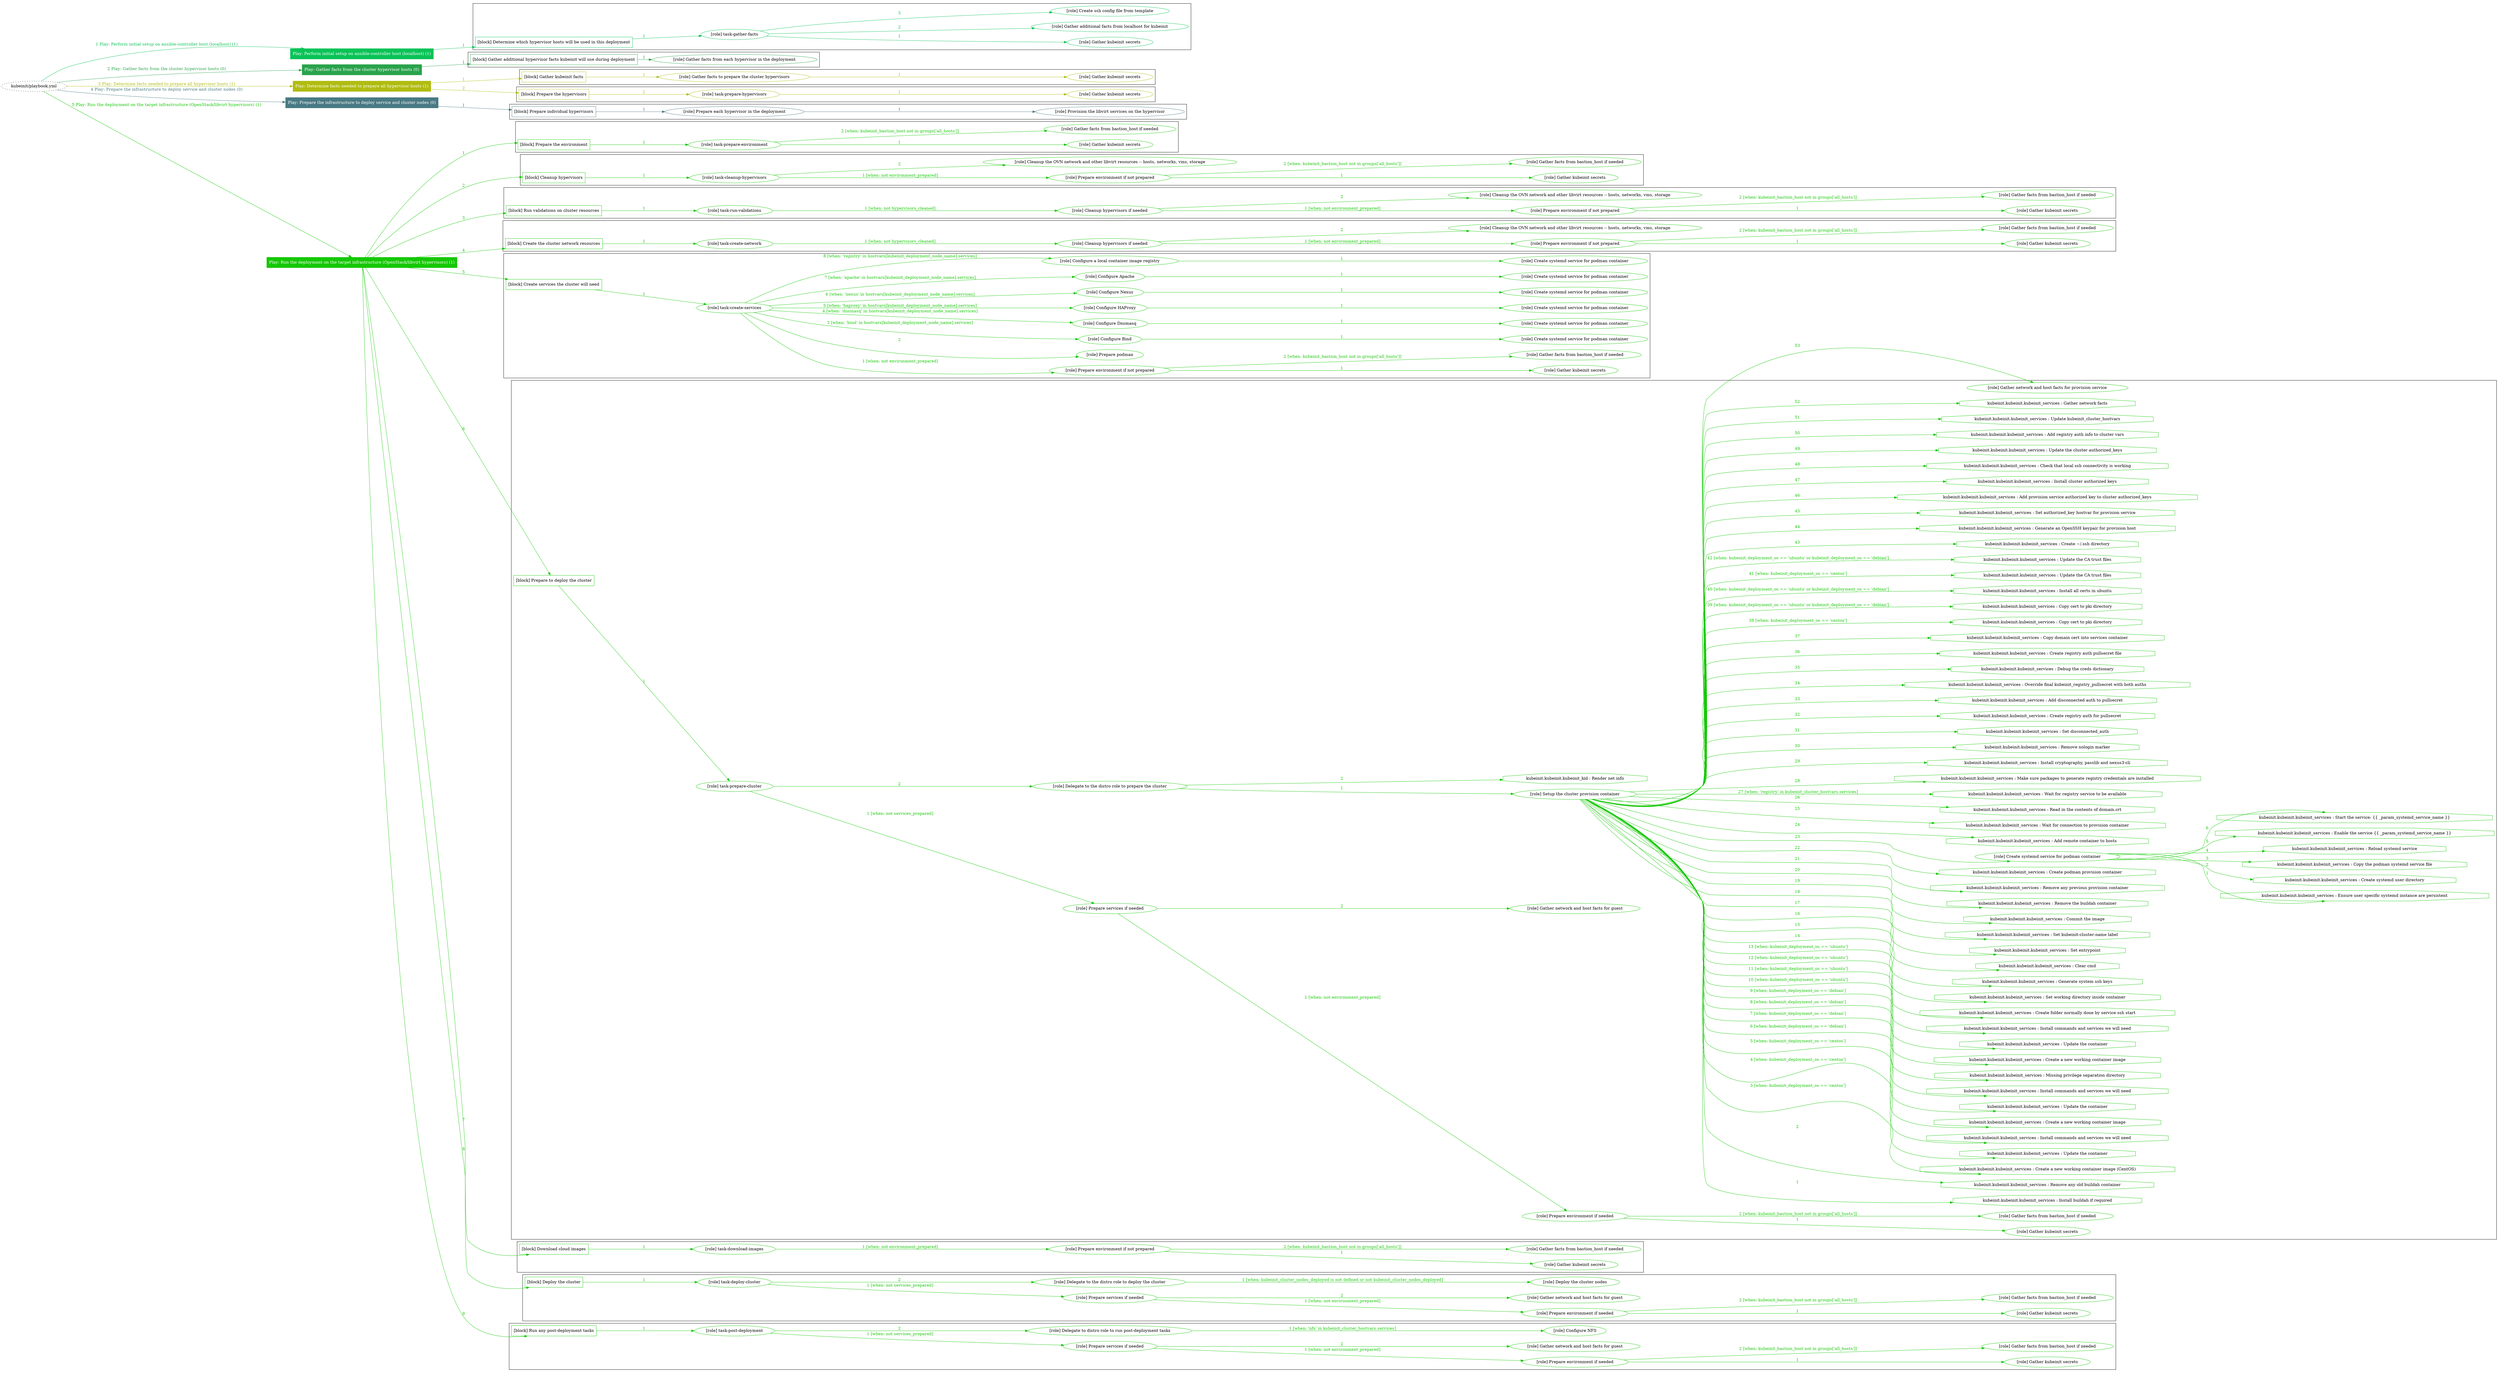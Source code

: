 digraph {
	graph [concentrate=true ordering=in rankdir=LR ratio=fill]
	edge [esep=5 sep=10]
	"kubeinit/playbook.yml" [URL="/home/runner/work/kubeinit/kubeinit/kubeinit/playbook.yml" id=playbook_2dfdf59a style=dotted]
	"kubeinit/playbook.yml" -> play_294c5404 [label="1 Play: Perform initial setup on ansible-controller host (localhost) (1)" color="#09c357" fontcolor="#09c357" id=edge_play_294c5404 labeltooltip="1 Play: Perform initial setup on ansible-controller host (localhost) (1)" tooltip="1 Play: Perform initial setup on ansible-controller host (localhost) (1)"]
	subgraph "Play: Perform initial setup on ansible-controller host (localhost) (1)" {
		play_294c5404 [label="Play: Perform initial setup on ansible-controller host (localhost) (1)" URL="/home/runner/work/kubeinit/kubeinit/kubeinit/playbook.yml" color="#09c357" fontcolor="#ffffff" id=play_294c5404 shape=box style=filled tooltip=localhost]
		play_294c5404 -> block_389009dc [label=1 color="#09c357" fontcolor="#09c357" id=edge_block_389009dc labeltooltip=1 tooltip=1]
		subgraph cluster_block_389009dc {
			block_389009dc [label="[block] Determine which hypervisor hosts will be used in this deployment" URL="/home/runner/work/kubeinit/kubeinit/kubeinit/playbook.yml" color="#09c357" id=block_389009dc labeltooltip="Determine which hypervisor hosts will be used in this deployment" shape=box tooltip="Determine which hypervisor hosts will be used in this deployment"]
			block_389009dc -> role_33d72e53 [label="1 " color="#09c357" fontcolor="#09c357" id=edge_role_33d72e53 labeltooltip="1 " tooltip="1 "]
			subgraph "task-gather-facts" {
				role_33d72e53 [label="[role] task-gather-facts" URL="/home/runner/work/kubeinit/kubeinit/kubeinit/playbook.yml" color="#09c357" id=role_33d72e53 tooltip="task-gather-facts"]
				role_33d72e53 -> role_1dd31c5b [label="1 " color="#09c357" fontcolor="#09c357" id=edge_role_1dd31c5b labeltooltip="1 " tooltip="1 "]
				subgraph "Gather kubeinit secrets" {
					role_1dd31c5b [label="[role] Gather kubeinit secrets" URL="/home/runner/.ansible/collections/ansible_collections/kubeinit/kubeinit/roles/kubeinit_prepare/tasks/build_hypervisors_group.yml" color="#09c357" id=role_1dd31c5b tooltip="Gather kubeinit secrets"]
				}
				role_33d72e53 -> role_e407066b [label="2 " color="#09c357" fontcolor="#09c357" id=edge_role_e407066b labeltooltip="2 " tooltip="2 "]
				subgraph "Gather additional facts from localhost for kubeinit" {
					role_e407066b [label="[role] Gather additional facts from localhost for kubeinit" URL="/home/runner/.ansible/collections/ansible_collections/kubeinit/kubeinit/roles/kubeinit_prepare/tasks/build_hypervisors_group.yml" color="#09c357" id=role_e407066b tooltip="Gather additional facts from localhost for kubeinit"]
				}
				role_33d72e53 -> role_f41807f6 [label="3 " color="#09c357" fontcolor="#09c357" id=edge_role_f41807f6 labeltooltip="3 " tooltip="3 "]
				subgraph "Create ssh config file from template" {
					role_f41807f6 [label="[role] Create ssh config file from template" URL="/home/runner/.ansible/collections/ansible_collections/kubeinit/kubeinit/roles/kubeinit_prepare/tasks/build_hypervisors_group.yml" color="#09c357" id=role_f41807f6 tooltip="Create ssh config file from template"]
				}
			}
		}
	}
	"kubeinit/playbook.yml" -> play_ea916d6c [label="2 Play: Gather facts from the cluster hypervisor hosts (0)" color="#29a34b" fontcolor="#29a34b" id=edge_play_ea916d6c labeltooltip="2 Play: Gather facts from the cluster hypervisor hosts (0)" tooltip="2 Play: Gather facts from the cluster hypervisor hosts (0)"]
	subgraph "Play: Gather facts from the cluster hypervisor hosts (0)" {
		play_ea916d6c [label="Play: Gather facts from the cluster hypervisor hosts (0)" URL="/home/runner/work/kubeinit/kubeinit/kubeinit/playbook.yml" color="#29a34b" fontcolor="#ffffff" id=play_ea916d6c shape=box style=filled tooltip="Play: Gather facts from the cluster hypervisor hosts (0)"]
		play_ea916d6c -> block_661a278b [label=1 color="#29a34b" fontcolor="#29a34b" id=edge_block_661a278b labeltooltip=1 tooltip=1]
		subgraph cluster_block_661a278b {
			block_661a278b [label="[block] Gather additional hypervisor facts kubeinit will use during deployment" URL="/home/runner/work/kubeinit/kubeinit/kubeinit/playbook.yml" color="#29a34b" id=block_661a278b labeltooltip="Gather additional hypervisor facts kubeinit will use during deployment" shape=box tooltip="Gather additional hypervisor facts kubeinit will use during deployment"]
			block_661a278b -> role_64dd5bc2 [label="1 " color="#29a34b" fontcolor="#29a34b" id=edge_role_64dd5bc2 labeltooltip="1 " tooltip="1 "]
			subgraph "Gather facts from each hypervisor in the deployment" {
				role_64dd5bc2 [label="[role] Gather facts from each hypervisor in the deployment" URL="/home/runner/work/kubeinit/kubeinit/kubeinit/playbook.yml" color="#29a34b" id=role_64dd5bc2 tooltip="Gather facts from each hypervisor in the deployment"]
			}
		}
	}
	"kubeinit/playbook.yml" -> play_8915d99f [label="3 Play: Determine facts needed to prepare all hypervisor hosts (1)" color="#b0bc10" fontcolor="#b0bc10" id=edge_play_8915d99f labeltooltip="3 Play: Determine facts needed to prepare all hypervisor hosts (1)" tooltip="3 Play: Determine facts needed to prepare all hypervisor hosts (1)"]
	subgraph "Play: Determine facts needed to prepare all hypervisor hosts (1)" {
		play_8915d99f [label="Play: Determine facts needed to prepare all hypervisor hosts (1)" URL="/home/runner/work/kubeinit/kubeinit/kubeinit/playbook.yml" color="#b0bc10" fontcolor="#ffffff" id=play_8915d99f shape=box style=filled tooltip=localhost]
		play_8915d99f -> block_ba5ff6ec [label=1 color="#b0bc10" fontcolor="#b0bc10" id=edge_block_ba5ff6ec labeltooltip=1 tooltip=1]
		subgraph cluster_block_ba5ff6ec {
			block_ba5ff6ec [label="[block] Gather kubeinit facts" URL="/home/runner/work/kubeinit/kubeinit/kubeinit/playbook.yml" color="#b0bc10" id=block_ba5ff6ec labeltooltip="Gather kubeinit facts" shape=box tooltip="Gather kubeinit facts"]
			block_ba5ff6ec -> role_0ae444fe [label="1 " color="#b0bc10" fontcolor="#b0bc10" id=edge_role_0ae444fe labeltooltip="1 " tooltip="1 "]
			subgraph "Gather facts to prepare the cluster hypervisors" {
				role_0ae444fe [label="[role] Gather facts to prepare the cluster hypervisors" URL="/home/runner/work/kubeinit/kubeinit/kubeinit/playbook.yml" color="#b0bc10" id=role_0ae444fe tooltip="Gather facts to prepare the cluster hypervisors"]
				role_0ae444fe -> role_9eba00da [label="1 " color="#b0bc10" fontcolor="#b0bc10" id=edge_role_9eba00da labeltooltip="1 " tooltip="1 "]
				subgraph "Gather kubeinit secrets" {
					role_9eba00da [label="[role] Gather kubeinit secrets" URL="/home/runner/.ansible/collections/ansible_collections/kubeinit/kubeinit/roles/kubeinit_prepare/tasks/gather_kubeinit_facts.yml" color="#b0bc10" id=role_9eba00da tooltip="Gather kubeinit secrets"]
				}
			}
		}
		play_8915d99f -> block_a039fb68 [label=2 color="#b0bc10" fontcolor="#b0bc10" id=edge_block_a039fb68 labeltooltip=2 tooltip=2]
		subgraph cluster_block_a039fb68 {
			block_a039fb68 [label="[block] Prepare the hypervisors" URL="/home/runner/work/kubeinit/kubeinit/kubeinit/playbook.yml" color="#b0bc10" id=block_a039fb68 labeltooltip="Prepare the hypervisors" shape=box tooltip="Prepare the hypervisors"]
			block_a039fb68 -> role_9e63253d [label="1 " color="#b0bc10" fontcolor="#b0bc10" id=edge_role_9e63253d labeltooltip="1 " tooltip="1 "]
			subgraph "task-prepare-hypervisors" {
				role_9e63253d [label="[role] task-prepare-hypervisors" URL="/home/runner/work/kubeinit/kubeinit/kubeinit/playbook.yml" color="#b0bc10" id=role_9e63253d tooltip="task-prepare-hypervisors"]
				role_9e63253d -> role_1fc61e46 [label="1 " color="#b0bc10" fontcolor="#b0bc10" id=edge_role_1fc61e46 labeltooltip="1 " tooltip="1 "]
				subgraph "Gather kubeinit secrets" {
					role_1fc61e46 [label="[role] Gather kubeinit secrets" URL="/home/runner/.ansible/collections/ansible_collections/kubeinit/kubeinit/roles/kubeinit_prepare/tasks/gather_kubeinit_facts.yml" color="#b0bc10" id=role_1fc61e46 tooltip="Gather kubeinit secrets"]
				}
			}
		}
	}
	"kubeinit/playbook.yml" -> play_fface78c [label="4 Play: Prepare the infrastructure to deploy service and cluster nodes (0)" color="#497a83" fontcolor="#497a83" id=edge_play_fface78c labeltooltip="4 Play: Prepare the infrastructure to deploy service and cluster nodes (0)" tooltip="4 Play: Prepare the infrastructure to deploy service and cluster nodes (0)"]
	subgraph "Play: Prepare the infrastructure to deploy service and cluster nodes (0)" {
		play_fface78c [label="Play: Prepare the infrastructure to deploy service and cluster nodes (0)" URL="/home/runner/work/kubeinit/kubeinit/kubeinit/playbook.yml" color="#497a83" fontcolor="#ffffff" id=play_fface78c shape=box style=filled tooltip="Play: Prepare the infrastructure to deploy service and cluster nodes (0)"]
		play_fface78c -> block_d6e7a41d [label=1 color="#497a83" fontcolor="#497a83" id=edge_block_d6e7a41d labeltooltip=1 tooltip=1]
		subgraph cluster_block_d6e7a41d {
			block_d6e7a41d [label="[block] Prepare individual hypervisors" URL="/home/runner/work/kubeinit/kubeinit/kubeinit/playbook.yml" color="#497a83" id=block_d6e7a41d labeltooltip="Prepare individual hypervisors" shape=box tooltip="Prepare individual hypervisors"]
			block_d6e7a41d -> role_994fd145 [label="1 " color="#497a83" fontcolor="#497a83" id=edge_role_994fd145 labeltooltip="1 " tooltip="1 "]
			subgraph "Prepare each hypervisor in the deployment" {
				role_994fd145 [label="[role] Prepare each hypervisor in the deployment" URL="/home/runner/work/kubeinit/kubeinit/kubeinit/playbook.yml" color="#497a83" id=role_994fd145 tooltip="Prepare each hypervisor in the deployment"]
				role_994fd145 -> role_061880bc [label="1 " color="#497a83" fontcolor="#497a83" id=edge_role_061880bc labeltooltip="1 " tooltip="1 "]
				subgraph "Provision the libvirt services on the hypervisor" {
					role_061880bc [label="[role] Provision the libvirt services on the hypervisor" URL="/home/runner/.ansible/collections/ansible_collections/kubeinit/kubeinit/roles/kubeinit_prepare/tasks/prepare_hypervisor.yml" color="#497a83" id=role_061880bc tooltip="Provision the libvirt services on the hypervisor"]
				}
			}
		}
	}
	"kubeinit/playbook.yml" -> play_e2afe95d [label="5 Play: Run the deployment on the target infrastructure (OpenStack/libvirt hypervisors) (1)" color="#14c804" fontcolor="#14c804" id=edge_play_e2afe95d labeltooltip="5 Play: Run the deployment on the target infrastructure (OpenStack/libvirt hypervisors) (1)" tooltip="5 Play: Run the deployment on the target infrastructure (OpenStack/libvirt hypervisors) (1)"]
	subgraph "Play: Run the deployment on the target infrastructure (OpenStack/libvirt hypervisors) (1)" {
		play_e2afe95d [label="Play: Run the deployment on the target infrastructure (OpenStack/libvirt hypervisors) (1)" URL="/home/runner/work/kubeinit/kubeinit/kubeinit/playbook.yml" color="#14c804" fontcolor="#ffffff" id=play_e2afe95d shape=box style=filled tooltip=localhost]
		play_e2afe95d -> block_f24551e1 [label=1 color="#14c804" fontcolor="#14c804" id=edge_block_f24551e1 labeltooltip=1 tooltip=1]
		subgraph cluster_block_f24551e1 {
			block_f24551e1 [label="[block] Prepare the environment" URL="/home/runner/work/kubeinit/kubeinit/kubeinit/playbook.yml" color="#14c804" id=block_f24551e1 labeltooltip="Prepare the environment" shape=box tooltip="Prepare the environment"]
			block_f24551e1 -> role_012e3cf9 [label="1 " color="#14c804" fontcolor="#14c804" id=edge_role_012e3cf9 labeltooltip="1 " tooltip="1 "]
			subgraph "task-prepare-environment" {
				role_012e3cf9 [label="[role] task-prepare-environment" URL="/home/runner/work/kubeinit/kubeinit/kubeinit/playbook.yml" color="#14c804" id=role_012e3cf9 tooltip="task-prepare-environment"]
				role_012e3cf9 -> role_54df8289 [label="1 " color="#14c804" fontcolor="#14c804" id=edge_role_54df8289 labeltooltip="1 " tooltip="1 "]
				subgraph "Gather kubeinit secrets" {
					role_54df8289 [label="[role] Gather kubeinit secrets" URL="/home/runner/.ansible/collections/ansible_collections/kubeinit/kubeinit/roles/kubeinit_prepare/tasks/gather_kubeinit_facts.yml" color="#14c804" id=role_54df8289 tooltip="Gather kubeinit secrets"]
				}
				role_012e3cf9 -> role_f72706ee [label="2 [when: kubeinit_bastion_host not in groups['all_hosts']]" color="#14c804" fontcolor="#14c804" id=edge_role_f72706ee labeltooltip="2 [when: kubeinit_bastion_host not in groups['all_hosts']]" tooltip="2 [when: kubeinit_bastion_host not in groups['all_hosts']]"]
				subgraph "Gather facts from bastion_host if needed" {
					role_f72706ee [label="[role] Gather facts from bastion_host if needed" URL="/home/runner/.ansible/collections/ansible_collections/kubeinit/kubeinit/roles/kubeinit_prepare/tasks/main.yml" color="#14c804" id=role_f72706ee tooltip="Gather facts from bastion_host if needed"]
				}
			}
		}
		play_e2afe95d -> block_4d13fd08 [label=2 color="#14c804" fontcolor="#14c804" id=edge_block_4d13fd08 labeltooltip=2 tooltip=2]
		subgraph cluster_block_4d13fd08 {
			block_4d13fd08 [label="[block] Cleanup hypervisors" URL="/home/runner/work/kubeinit/kubeinit/kubeinit/playbook.yml" color="#14c804" id=block_4d13fd08 labeltooltip="Cleanup hypervisors" shape=box tooltip="Cleanup hypervisors"]
			block_4d13fd08 -> role_25473a84 [label="1 " color="#14c804" fontcolor="#14c804" id=edge_role_25473a84 labeltooltip="1 " tooltip="1 "]
			subgraph "task-cleanup-hypervisors" {
				role_25473a84 [label="[role] task-cleanup-hypervisors" URL="/home/runner/work/kubeinit/kubeinit/kubeinit/playbook.yml" color="#14c804" id=role_25473a84 tooltip="task-cleanup-hypervisors"]
				role_25473a84 -> role_f859818c [label="1 [when: not environment_prepared]" color="#14c804" fontcolor="#14c804" id=edge_role_f859818c labeltooltip="1 [when: not environment_prepared]" tooltip="1 [when: not environment_prepared]"]
				subgraph "Prepare environment if not prepared" {
					role_f859818c [label="[role] Prepare environment if not prepared" URL="/home/runner/.ansible/collections/ansible_collections/kubeinit/kubeinit/roles/kubeinit_libvirt/tasks/cleanup_hypervisors.yml" color="#14c804" id=role_f859818c tooltip="Prepare environment if not prepared"]
					role_f859818c -> role_ac315c29 [label="1 " color="#14c804" fontcolor="#14c804" id=edge_role_ac315c29 labeltooltip="1 " tooltip="1 "]
					subgraph "Gather kubeinit secrets" {
						role_ac315c29 [label="[role] Gather kubeinit secrets" URL="/home/runner/.ansible/collections/ansible_collections/kubeinit/kubeinit/roles/kubeinit_prepare/tasks/gather_kubeinit_facts.yml" color="#14c804" id=role_ac315c29 tooltip="Gather kubeinit secrets"]
					}
					role_f859818c -> role_f1f79c31 [label="2 [when: kubeinit_bastion_host not in groups['all_hosts']]" color="#14c804" fontcolor="#14c804" id=edge_role_f1f79c31 labeltooltip="2 [when: kubeinit_bastion_host not in groups['all_hosts']]" tooltip="2 [when: kubeinit_bastion_host not in groups['all_hosts']]"]
					subgraph "Gather facts from bastion_host if needed" {
						role_f1f79c31 [label="[role] Gather facts from bastion_host if needed" URL="/home/runner/.ansible/collections/ansible_collections/kubeinit/kubeinit/roles/kubeinit_prepare/tasks/main.yml" color="#14c804" id=role_f1f79c31 tooltip="Gather facts from bastion_host if needed"]
					}
				}
				role_25473a84 -> role_0a805d3b [label="2 " color="#14c804" fontcolor="#14c804" id=edge_role_0a805d3b labeltooltip="2 " tooltip="2 "]
				subgraph "Cleanup the OVN network and other libvirt resources -- hosts, networks, vms, storage" {
					role_0a805d3b [label="[role] Cleanup the OVN network and other libvirt resources -- hosts, networks, vms, storage" URL="/home/runner/.ansible/collections/ansible_collections/kubeinit/kubeinit/roles/kubeinit_libvirt/tasks/cleanup_hypervisors.yml" color="#14c804" id=role_0a805d3b tooltip="Cleanup the OVN network and other libvirt resources -- hosts, networks, vms, storage"]
				}
			}
		}
		play_e2afe95d -> block_0f810dd2 [label=3 color="#14c804" fontcolor="#14c804" id=edge_block_0f810dd2 labeltooltip=3 tooltip=3]
		subgraph cluster_block_0f810dd2 {
			block_0f810dd2 [label="[block] Run validations on cluster resources" URL="/home/runner/work/kubeinit/kubeinit/kubeinit/playbook.yml" color="#14c804" id=block_0f810dd2 labeltooltip="Run validations on cluster resources" shape=box tooltip="Run validations on cluster resources"]
			block_0f810dd2 -> role_bf4a754f [label="1 " color="#14c804" fontcolor="#14c804" id=edge_role_bf4a754f labeltooltip="1 " tooltip="1 "]
			subgraph "task-run-validations" {
				role_bf4a754f [label="[role] task-run-validations" URL="/home/runner/work/kubeinit/kubeinit/kubeinit/playbook.yml" color="#14c804" id=role_bf4a754f tooltip="task-run-validations"]
				role_bf4a754f -> role_f404385d [label="1 [when: not hypervisors_cleaned]" color="#14c804" fontcolor="#14c804" id=edge_role_f404385d labeltooltip="1 [when: not hypervisors_cleaned]" tooltip="1 [when: not hypervisors_cleaned]"]
				subgraph "Cleanup hypervisors if needed" {
					role_f404385d [label="[role] Cleanup hypervisors if needed" URL="/home/runner/.ansible/collections/ansible_collections/kubeinit/kubeinit/roles/kubeinit_validations/tasks/main.yml" color="#14c804" id=role_f404385d tooltip="Cleanup hypervisors if needed"]
					role_f404385d -> role_06c14e27 [label="1 [when: not environment_prepared]" color="#14c804" fontcolor="#14c804" id=edge_role_06c14e27 labeltooltip="1 [when: not environment_prepared]" tooltip="1 [when: not environment_prepared]"]
					subgraph "Prepare environment if not prepared" {
						role_06c14e27 [label="[role] Prepare environment if not prepared" URL="/home/runner/.ansible/collections/ansible_collections/kubeinit/kubeinit/roles/kubeinit_libvirt/tasks/cleanup_hypervisors.yml" color="#14c804" id=role_06c14e27 tooltip="Prepare environment if not prepared"]
						role_06c14e27 -> role_d5d839b1 [label="1 " color="#14c804" fontcolor="#14c804" id=edge_role_d5d839b1 labeltooltip="1 " tooltip="1 "]
						subgraph "Gather kubeinit secrets" {
							role_d5d839b1 [label="[role] Gather kubeinit secrets" URL="/home/runner/.ansible/collections/ansible_collections/kubeinit/kubeinit/roles/kubeinit_prepare/tasks/gather_kubeinit_facts.yml" color="#14c804" id=role_d5d839b1 tooltip="Gather kubeinit secrets"]
						}
						role_06c14e27 -> role_a4d5849b [label="2 [when: kubeinit_bastion_host not in groups['all_hosts']]" color="#14c804" fontcolor="#14c804" id=edge_role_a4d5849b labeltooltip="2 [when: kubeinit_bastion_host not in groups['all_hosts']]" tooltip="2 [when: kubeinit_bastion_host not in groups['all_hosts']]"]
						subgraph "Gather facts from bastion_host if needed" {
							role_a4d5849b [label="[role] Gather facts from bastion_host if needed" URL="/home/runner/.ansible/collections/ansible_collections/kubeinit/kubeinit/roles/kubeinit_prepare/tasks/main.yml" color="#14c804" id=role_a4d5849b tooltip="Gather facts from bastion_host if needed"]
						}
					}
					role_f404385d -> role_0a90e227 [label="2 " color="#14c804" fontcolor="#14c804" id=edge_role_0a90e227 labeltooltip="2 " tooltip="2 "]
					subgraph "Cleanup the OVN network and other libvirt resources -- hosts, networks, vms, storage" {
						role_0a90e227 [label="[role] Cleanup the OVN network and other libvirt resources -- hosts, networks, vms, storage" URL="/home/runner/.ansible/collections/ansible_collections/kubeinit/kubeinit/roles/kubeinit_libvirt/tasks/cleanup_hypervisors.yml" color="#14c804" id=role_0a90e227 tooltip="Cleanup the OVN network and other libvirt resources -- hosts, networks, vms, storage"]
					}
				}
			}
		}
		play_e2afe95d -> block_c781bfbb [label=4 color="#14c804" fontcolor="#14c804" id=edge_block_c781bfbb labeltooltip=4 tooltip=4]
		subgraph cluster_block_c781bfbb {
			block_c781bfbb [label="[block] Create the cluster network resources" URL="/home/runner/work/kubeinit/kubeinit/kubeinit/playbook.yml" color="#14c804" id=block_c781bfbb labeltooltip="Create the cluster network resources" shape=box tooltip="Create the cluster network resources"]
			block_c781bfbb -> role_cee226d4 [label="1 " color="#14c804" fontcolor="#14c804" id=edge_role_cee226d4 labeltooltip="1 " tooltip="1 "]
			subgraph "task-create-network" {
				role_cee226d4 [label="[role] task-create-network" URL="/home/runner/work/kubeinit/kubeinit/kubeinit/playbook.yml" color="#14c804" id=role_cee226d4 tooltip="task-create-network"]
				role_cee226d4 -> role_cd538a1d [label="1 [when: not hypervisors_cleaned]" color="#14c804" fontcolor="#14c804" id=edge_role_cd538a1d labeltooltip="1 [when: not hypervisors_cleaned]" tooltip="1 [when: not hypervisors_cleaned]"]
				subgraph "Cleanup hypervisors if needed" {
					role_cd538a1d [label="[role] Cleanup hypervisors if needed" URL="/home/runner/.ansible/collections/ansible_collections/kubeinit/kubeinit/roles/kubeinit_libvirt/tasks/create_network.yml" color="#14c804" id=role_cd538a1d tooltip="Cleanup hypervisors if needed"]
					role_cd538a1d -> role_b0630105 [label="1 [when: not environment_prepared]" color="#14c804" fontcolor="#14c804" id=edge_role_b0630105 labeltooltip="1 [when: not environment_prepared]" tooltip="1 [when: not environment_prepared]"]
					subgraph "Prepare environment if not prepared" {
						role_b0630105 [label="[role] Prepare environment if not prepared" URL="/home/runner/.ansible/collections/ansible_collections/kubeinit/kubeinit/roles/kubeinit_libvirt/tasks/cleanup_hypervisors.yml" color="#14c804" id=role_b0630105 tooltip="Prepare environment if not prepared"]
						role_b0630105 -> role_d83e6d44 [label="1 " color="#14c804" fontcolor="#14c804" id=edge_role_d83e6d44 labeltooltip="1 " tooltip="1 "]
						subgraph "Gather kubeinit secrets" {
							role_d83e6d44 [label="[role] Gather kubeinit secrets" URL="/home/runner/.ansible/collections/ansible_collections/kubeinit/kubeinit/roles/kubeinit_prepare/tasks/gather_kubeinit_facts.yml" color="#14c804" id=role_d83e6d44 tooltip="Gather kubeinit secrets"]
						}
						role_b0630105 -> role_e17ebd8b [label="2 [when: kubeinit_bastion_host not in groups['all_hosts']]" color="#14c804" fontcolor="#14c804" id=edge_role_e17ebd8b labeltooltip="2 [when: kubeinit_bastion_host not in groups['all_hosts']]" tooltip="2 [when: kubeinit_bastion_host not in groups['all_hosts']]"]
						subgraph "Gather facts from bastion_host if needed" {
							role_e17ebd8b [label="[role] Gather facts from bastion_host if needed" URL="/home/runner/.ansible/collections/ansible_collections/kubeinit/kubeinit/roles/kubeinit_prepare/tasks/main.yml" color="#14c804" id=role_e17ebd8b tooltip="Gather facts from bastion_host if needed"]
						}
					}
					role_cd538a1d -> role_8cbbb6ed [label="2 " color="#14c804" fontcolor="#14c804" id=edge_role_8cbbb6ed labeltooltip="2 " tooltip="2 "]
					subgraph "Cleanup the OVN network and other libvirt resources -- hosts, networks, vms, storage" {
						role_8cbbb6ed [label="[role] Cleanup the OVN network and other libvirt resources -- hosts, networks, vms, storage" URL="/home/runner/.ansible/collections/ansible_collections/kubeinit/kubeinit/roles/kubeinit_libvirt/tasks/cleanup_hypervisors.yml" color="#14c804" id=role_8cbbb6ed tooltip="Cleanup the OVN network and other libvirt resources -- hosts, networks, vms, storage"]
					}
				}
			}
		}
		play_e2afe95d -> block_92736b26 [label=5 color="#14c804" fontcolor="#14c804" id=edge_block_92736b26 labeltooltip=5 tooltip=5]
		subgraph cluster_block_92736b26 {
			block_92736b26 [label="[block] Create services the cluster will need" URL="/home/runner/work/kubeinit/kubeinit/kubeinit/playbook.yml" color="#14c804" id=block_92736b26 labeltooltip="Create services the cluster will need" shape=box tooltip="Create services the cluster will need"]
			block_92736b26 -> role_db0a9689 [label="1 " color="#14c804" fontcolor="#14c804" id=edge_role_db0a9689 labeltooltip="1 " tooltip="1 "]
			subgraph "task-create-services" {
				role_db0a9689 [label="[role] task-create-services" URL="/home/runner/work/kubeinit/kubeinit/kubeinit/playbook.yml" color="#14c804" id=role_db0a9689 tooltip="task-create-services"]
				role_db0a9689 -> role_947b587f [label="1 [when: not environment_prepared]" color="#14c804" fontcolor="#14c804" id=edge_role_947b587f labeltooltip="1 [when: not environment_prepared]" tooltip="1 [when: not environment_prepared]"]
				subgraph "Prepare environment if not prepared" {
					role_947b587f [label="[role] Prepare environment if not prepared" URL="/home/runner/.ansible/collections/ansible_collections/kubeinit/kubeinit/roles/kubeinit_services/tasks/main.yml" color="#14c804" id=role_947b587f tooltip="Prepare environment if not prepared"]
					role_947b587f -> role_734a326c [label="1 " color="#14c804" fontcolor="#14c804" id=edge_role_734a326c labeltooltip="1 " tooltip="1 "]
					subgraph "Gather kubeinit secrets" {
						role_734a326c [label="[role] Gather kubeinit secrets" URL="/home/runner/.ansible/collections/ansible_collections/kubeinit/kubeinit/roles/kubeinit_prepare/tasks/gather_kubeinit_facts.yml" color="#14c804" id=role_734a326c tooltip="Gather kubeinit secrets"]
					}
					role_947b587f -> role_6f09eb48 [label="2 [when: kubeinit_bastion_host not in groups['all_hosts']]" color="#14c804" fontcolor="#14c804" id=edge_role_6f09eb48 labeltooltip="2 [when: kubeinit_bastion_host not in groups['all_hosts']]" tooltip="2 [when: kubeinit_bastion_host not in groups['all_hosts']]"]
					subgraph "Gather facts from bastion_host if needed" {
						role_6f09eb48 [label="[role] Gather facts from bastion_host if needed" URL="/home/runner/.ansible/collections/ansible_collections/kubeinit/kubeinit/roles/kubeinit_prepare/tasks/main.yml" color="#14c804" id=role_6f09eb48 tooltip="Gather facts from bastion_host if needed"]
					}
				}
				role_db0a9689 -> role_d9eb3eb2 [label="2 " color="#14c804" fontcolor="#14c804" id=edge_role_d9eb3eb2 labeltooltip="2 " tooltip="2 "]
				subgraph "Prepare podman" {
					role_d9eb3eb2 [label="[role] Prepare podman" URL="/home/runner/.ansible/collections/ansible_collections/kubeinit/kubeinit/roles/kubeinit_services/tasks/00_create_service_pod.yml" color="#14c804" id=role_d9eb3eb2 tooltip="Prepare podman"]
				}
				role_db0a9689 -> role_ef918088 [label="3 [when: 'bind' in hostvars[kubeinit_deployment_node_name].services]" color="#14c804" fontcolor="#14c804" id=edge_role_ef918088 labeltooltip="3 [when: 'bind' in hostvars[kubeinit_deployment_node_name].services]" tooltip="3 [when: 'bind' in hostvars[kubeinit_deployment_node_name].services]"]
				subgraph "Configure Bind" {
					role_ef918088 [label="[role] Configure Bind" URL="/home/runner/.ansible/collections/ansible_collections/kubeinit/kubeinit/roles/kubeinit_services/tasks/start_services_containers.yml" color="#14c804" id=role_ef918088 tooltip="Configure Bind"]
					role_ef918088 -> role_d6873ab6 [label="1 " color="#14c804" fontcolor="#14c804" id=edge_role_d6873ab6 labeltooltip="1 " tooltip="1 "]
					subgraph "Create systemd service for podman container" {
						role_d6873ab6 [label="[role] Create systemd service for podman container" URL="/home/runner/.ansible/collections/ansible_collections/kubeinit/kubeinit/roles/kubeinit_bind/tasks/main.yml" color="#14c804" id=role_d6873ab6 tooltip="Create systemd service for podman container"]
					}
				}
				role_db0a9689 -> role_9f3cb09c [label="4 [when: 'dnsmasq' in hostvars[kubeinit_deployment_node_name].services]" color="#14c804" fontcolor="#14c804" id=edge_role_9f3cb09c labeltooltip="4 [when: 'dnsmasq' in hostvars[kubeinit_deployment_node_name].services]" tooltip="4 [when: 'dnsmasq' in hostvars[kubeinit_deployment_node_name].services]"]
				subgraph "Configure Dnsmasq" {
					role_9f3cb09c [label="[role] Configure Dnsmasq" URL="/home/runner/.ansible/collections/ansible_collections/kubeinit/kubeinit/roles/kubeinit_services/tasks/start_services_containers.yml" color="#14c804" id=role_9f3cb09c tooltip="Configure Dnsmasq"]
					role_9f3cb09c -> role_74658c1c [label="1 " color="#14c804" fontcolor="#14c804" id=edge_role_74658c1c labeltooltip="1 " tooltip="1 "]
					subgraph "Create systemd service for podman container" {
						role_74658c1c [label="[role] Create systemd service for podman container" URL="/home/runner/.ansible/collections/ansible_collections/kubeinit/kubeinit/roles/kubeinit_dnsmasq/tasks/main.yml" color="#14c804" id=role_74658c1c tooltip="Create systemd service for podman container"]
					}
				}
				role_db0a9689 -> role_bca01b3c [label="5 [when: 'haproxy' in hostvars[kubeinit_deployment_node_name].services]" color="#14c804" fontcolor="#14c804" id=edge_role_bca01b3c labeltooltip="5 [when: 'haproxy' in hostvars[kubeinit_deployment_node_name].services]" tooltip="5 [when: 'haproxy' in hostvars[kubeinit_deployment_node_name].services]"]
				subgraph "Configure HAProxy" {
					role_bca01b3c [label="[role] Configure HAProxy" URL="/home/runner/.ansible/collections/ansible_collections/kubeinit/kubeinit/roles/kubeinit_services/tasks/start_services_containers.yml" color="#14c804" id=role_bca01b3c tooltip="Configure HAProxy"]
					role_bca01b3c -> role_1f7834eb [label="1 " color="#14c804" fontcolor="#14c804" id=edge_role_1f7834eb labeltooltip="1 " tooltip="1 "]
					subgraph "Create systemd service for podman container" {
						role_1f7834eb [label="[role] Create systemd service for podman container" URL="/home/runner/.ansible/collections/ansible_collections/kubeinit/kubeinit/roles/kubeinit_haproxy/tasks/main.yml" color="#14c804" id=role_1f7834eb tooltip="Create systemd service for podman container"]
					}
				}
				role_db0a9689 -> role_294c99b9 [label="6 [when: 'nexus' in hostvars[kubeinit_deployment_node_name].services]" color="#14c804" fontcolor="#14c804" id=edge_role_294c99b9 labeltooltip="6 [when: 'nexus' in hostvars[kubeinit_deployment_node_name].services]" tooltip="6 [when: 'nexus' in hostvars[kubeinit_deployment_node_name].services]"]
				subgraph "Configure Nexus" {
					role_294c99b9 [label="[role] Configure Nexus" URL="/home/runner/.ansible/collections/ansible_collections/kubeinit/kubeinit/roles/kubeinit_services/tasks/start_services_containers.yml" color="#14c804" id=role_294c99b9 tooltip="Configure Nexus"]
					role_294c99b9 -> role_e9643f3e [label="1 " color="#14c804" fontcolor="#14c804" id=edge_role_e9643f3e labeltooltip="1 " tooltip="1 "]
					subgraph "Create systemd service for podman container" {
						role_e9643f3e [label="[role] Create systemd service for podman container" URL="/home/runner/.ansible/collections/ansible_collections/kubeinit/kubeinit/roles/kubeinit_nexus/tasks/main.yml" color="#14c804" id=role_e9643f3e tooltip="Create systemd service for podman container"]
					}
				}
				role_db0a9689 -> role_a2c4de16 [label="7 [when: 'apache' in hostvars[kubeinit_deployment_node_name].services]" color="#14c804" fontcolor="#14c804" id=edge_role_a2c4de16 labeltooltip="7 [when: 'apache' in hostvars[kubeinit_deployment_node_name].services]" tooltip="7 [when: 'apache' in hostvars[kubeinit_deployment_node_name].services]"]
				subgraph "Configure Apache" {
					role_a2c4de16 [label="[role] Configure Apache" URL="/home/runner/.ansible/collections/ansible_collections/kubeinit/kubeinit/roles/kubeinit_services/tasks/start_services_containers.yml" color="#14c804" id=role_a2c4de16 tooltip="Configure Apache"]
					role_a2c4de16 -> role_6d92b561 [label="1 " color="#14c804" fontcolor="#14c804" id=edge_role_6d92b561 labeltooltip="1 " tooltip="1 "]
					subgraph "Create systemd service for podman container" {
						role_6d92b561 [label="[role] Create systemd service for podman container" URL="/home/runner/.ansible/collections/ansible_collections/kubeinit/kubeinit/roles/kubeinit_apache/tasks/main.yml" color="#14c804" id=role_6d92b561 tooltip="Create systemd service for podman container"]
					}
				}
				role_db0a9689 -> role_22d1c29b [label="8 [when: 'registry' in hostvars[kubeinit_deployment_node_name].services]" color="#14c804" fontcolor="#14c804" id=edge_role_22d1c29b labeltooltip="8 [when: 'registry' in hostvars[kubeinit_deployment_node_name].services]" tooltip="8 [when: 'registry' in hostvars[kubeinit_deployment_node_name].services]"]
				subgraph "Configure a local container image registry" {
					role_22d1c29b [label="[role] Configure a local container image registry" URL="/home/runner/.ansible/collections/ansible_collections/kubeinit/kubeinit/roles/kubeinit_services/tasks/start_services_containers.yml" color="#14c804" id=role_22d1c29b tooltip="Configure a local container image registry"]
					role_22d1c29b -> role_4c68c21e [label="1 " color="#14c804" fontcolor="#14c804" id=edge_role_4c68c21e labeltooltip="1 " tooltip="1 "]
					subgraph "Create systemd service for podman container" {
						role_4c68c21e [label="[role] Create systemd service for podman container" URL="/home/runner/.ansible/collections/ansible_collections/kubeinit/kubeinit/roles/kubeinit_registry/tasks/main.yml" color="#14c804" id=role_4c68c21e tooltip="Create systemd service for podman container"]
					}
				}
			}
		}
		play_e2afe95d -> block_7bb49777 [label=6 color="#14c804" fontcolor="#14c804" id=edge_block_7bb49777 labeltooltip=6 tooltip=6]
		subgraph cluster_block_7bb49777 {
			block_7bb49777 [label="[block] Prepare to deploy the cluster" URL="/home/runner/work/kubeinit/kubeinit/kubeinit/playbook.yml" color="#14c804" id=block_7bb49777 labeltooltip="Prepare to deploy the cluster" shape=box tooltip="Prepare to deploy the cluster"]
			block_7bb49777 -> role_e36258b1 [label="1 " color="#14c804" fontcolor="#14c804" id=edge_role_e36258b1 labeltooltip="1 " tooltip="1 "]
			subgraph "task-prepare-cluster" {
				role_e36258b1 [label="[role] task-prepare-cluster" URL="/home/runner/work/kubeinit/kubeinit/kubeinit/playbook.yml" color="#14c804" id=role_e36258b1 tooltip="task-prepare-cluster"]
				role_e36258b1 -> role_11eb3194 [label="1 [when: not services_prepared]" color="#14c804" fontcolor="#14c804" id=edge_role_11eb3194 labeltooltip="1 [when: not services_prepared]" tooltip="1 [when: not services_prepared]"]
				subgraph "Prepare services if needed" {
					role_11eb3194 [label="[role] Prepare services if needed" URL="/home/runner/.ansible/collections/ansible_collections/kubeinit/kubeinit/roles/kubeinit_prepare/tasks/prepare_cluster.yml" color="#14c804" id=role_11eb3194 tooltip="Prepare services if needed"]
					role_11eb3194 -> role_488f16c8 [label="1 [when: not environment_prepared]" color="#14c804" fontcolor="#14c804" id=edge_role_488f16c8 labeltooltip="1 [when: not environment_prepared]" tooltip="1 [when: not environment_prepared]"]
					subgraph "Prepare environment if needed" {
						role_488f16c8 [label="[role] Prepare environment if needed" URL="/home/runner/.ansible/collections/ansible_collections/kubeinit/kubeinit/roles/kubeinit_services/tasks/prepare_services.yml" color="#14c804" id=role_488f16c8 tooltip="Prepare environment if needed"]
						role_488f16c8 -> role_2260754e [label="1 " color="#14c804" fontcolor="#14c804" id=edge_role_2260754e labeltooltip="1 " tooltip="1 "]
						subgraph "Gather kubeinit secrets" {
							role_2260754e [label="[role] Gather kubeinit secrets" URL="/home/runner/.ansible/collections/ansible_collections/kubeinit/kubeinit/roles/kubeinit_prepare/tasks/gather_kubeinit_facts.yml" color="#14c804" id=role_2260754e tooltip="Gather kubeinit secrets"]
						}
						role_488f16c8 -> role_ec84c0fc [label="2 [when: kubeinit_bastion_host not in groups['all_hosts']]" color="#14c804" fontcolor="#14c804" id=edge_role_ec84c0fc labeltooltip="2 [when: kubeinit_bastion_host not in groups['all_hosts']]" tooltip="2 [when: kubeinit_bastion_host not in groups['all_hosts']]"]
						subgraph "Gather facts from bastion_host if needed" {
							role_ec84c0fc [label="[role] Gather facts from bastion_host if needed" URL="/home/runner/.ansible/collections/ansible_collections/kubeinit/kubeinit/roles/kubeinit_prepare/tasks/main.yml" color="#14c804" id=role_ec84c0fc tooltip="Gather facts from bastion_host if needed"]
						}
					}
					role_11eb3194 -> role_dab911d9 [label="2 " color="#14c804" fontcolor="#14c804" id=edge_role_dab911d9 labeltooltip="2 " tooltip="2 "]
					subgraph "Gather network and host facts for guest" {
						role_dab911d9 [label="[role] Gather network and host facts for guest" URL="/home/runner/.ansible/collections/ansible_collections/kubeinit/kubeinit/roles/kubeinit_services/tasks/prepare_services.yml" color="#14c804" id=role_dab911d9 tooltip="Gather network and host facts for guest"]
					}
				}
				role_e36258b1 -> role_4e996152 [label="2 " color="#14c804" fontcolor="#14c804" id=edge_role_4e996152 labeltooltip="2 " tooltip="2 "]
				subgraph "Delegate to the distro role to prepare the cluster" {
					role_4e996152 [label="[role] Delegate to the distro role to prepare the cluster" URL="/home/runner/.ansible/collections/ansible_collections/kubeinit/kubeinit/roles/kubeinit_prepare/tasks/prepare_cluster.yml" color="#14c804" id=role_4e996152 tooltip="Delegate to the distro role to prepare the cluster"]
					role_4e996152 -> role_8ce4b0b5 [label="1 " color="#14c804" fontcolor="#14c804" id=edge_role_8ce4b0b5 labeltooltip="1 " tooltip="1 "]
					subgraph "Setup the cluster provision container" {
						role_8ce4b0b5 [label="[role] Setup the cluster provision container" URL="/home/runner/.ansible/collections/ansible_collections/kubeinit/kubeinit/roles/kubeinit_kid/tasks/prepare_cluster.yml" color="#14c804" id=role_8ce4b0b5 tooltip="Setup the cluster provision container"]
						task_dd86dd97 [label="kubeinit.kubeinit.kubeinit_services : Install buildah if required" URL="/home/runner/.ansible/collections/ansible_collections/kubeinit/kubeinit/roles/kubeinit_services/tasks/create_provision_container.yml" color="#14c804" id=task_dd86dd97 shape=octagon tooltip="kubeinit.kubeinit.kubeinit_services : Install buildah if required"]
						role_8ce4b0b5 -> task_dd86dd97 [label="1 " color="#14c804" fontcolor="#14c804" id=edge_task_dd86dd97 labeltooltip="1 " tooltip="1 "]
						task_6f74774e [label="kubeinit.kubeinit.kubeinit_services : Remove any old buildah container" URL="/home/runner/.ansible/collections/ansible_collections/kubeinit/kubeinit/roles/kubeinit_services/tasks/create_provision_container.yml" color="#14c804" id=task_6f74774e shape=octagon tooltip="kubeinit.kubeinit.kubeinit_services : Remove any old buildah container"]
						role_8ce4b0b5 -> task_6f74774e [label="2 " color="#14c804" fontcolor="#14c804" id=edge_task_6f74774e labeltooltip="2 " tooltip="2 "]
						task_92965467 [label="kubeinit.kubeinit.kubeinit_services : Create a new working container image (CentOS)" URL="/home/runner/.ansible/collections/ansible_collections/kubeinit/kubeinit/roles/kubeinit_services/tasks/create_provision_container.yml" color="#14c804" id=task_92965467 shape=octagon tooltip="kubeinit.kubeinit.kubeinit_services : Create a new working container image (CentOS)"]
						role_8ce4b0b5 -> task_92965467 [label="3 [when: kubeinit_deployment_os == 'centos']" color="#14c804" fontcolor="#14c804" id=edge_task_92965467 labeltooltip="3 [when: kubeinit_deployment_os == 'centos']" tooltip="3 [when: kubeinit_deployment_os == 'centos']"]
						task_97dbf984 [label="kubeinit.kubeinit.kubeinit_services : Update the container" URL="/home/runner/.ansible/collections/ansible_collections/kubeinit/kubeinit/roles/kubeinit_services/tasks/create_provision_container.yml" color="#14c804" id=task_97dbf984 shape=octagon tooltip="kubeinit.kubeinit.kubeinit_services : Update the container"]
						role_8ce4b0b5 -> task_97dbf984 [label="4 [when: kubeinit_deployment_os == 'centos']" color="#14c804" fontcolor="#14c804" id=edge_task_97dbf984 labeltooltip="4 [when: kubeinit_deployment_os == 'centos']" tooltip="4 [when: kubeinit_deployment_os == 'centos']"]
						task_dd172759 [label="kubeinit.kubeinit.kubeinit_services : Install commands and services we will need" URL="/home/runner/.ansible/collections/ansible_collections/kubeinit/kubeinit/roles/kubeinit_services/tasks/create_provision_container.yml" color="#14c804" id=task_dd172759 shape=octagon tooltip="kubeinit.kubeinit.kubeinit_services : Install commands and services we will need"]
						role_8ce4b0b5 -> task_dd172759 [label="5 [when: kubeinit_deployment_os == 'centos']" color="#14c804" fontcolor="#14c804" id=edge_task_dd172759 labeltooltip="5 [when: kubeinit_deployment_os == 'centos']" tooltip="5 [when: kubeinit_deployment_os == 'centos']"]
						task_9d2314da [label="kubeinit.kubeinit.kubeinit_services : Create a new working container image" URL="/home/runner/.ansible/collections/ansible_collections/kubeinit/kubeinit/roles/kubeinit_services/tasks/create_provision_container.yml" color="#14c804" id=task_9d2314da shape=octagon tooltip="kubeinit.kubeinit.kubeinit_services : Create a new working container image"]
						role_8ce4b0b5 -> task_9d2314da [label="6 [when: kubeinit_deployment_os == 'debian']" color="#14c804" fontcolor="#14c804" id=edge_task_9d2314da labeltooltip="6 [when: kubeinit_deployment_os == 'debian']" tooltip="6 [when: kubeinit_deployment_os == 'debian']"]
						task_ad6a8af8 [label="kubeinit.kubeinit.kubeinit_services : Update the container" URL="/home/runner/.ansible/collections/ansible_collections/kubeinit/kubeinit/roles/kubeinit_services/tasks/create_provision_container.yml" color="#14c804" id=task_ad6a8af8 shape=octagon tooltip="kubeinit.kubeinit.kubeinit_services : Update the container"]
						role_8ce4b0b5 -> task_ad6a8af8 [label="7 [when: kubeinit_deployment_os == 'debian']" color="#14c804" fontcolor="#14c804" id=edge_task_ad6a8af8 labeltooltip="7 [when: kubeinit_deployment_os == 'debian']" tooltip="7 [when: kubeinit_deployment_os == 'debian']"]
						task_b7d07404 [label="kubeinit.kubeinit.kubeinit_services : Install commands and services we will need" URL="/home/runner/.ansible/collections/ansible_collections/kubeinit/kubeinit/roles/kubeinit_services/tasks/create_provision_container.yml" color="#14c804" id=task_b7d07404 shape=octagon tooltip="kubeinit.kubeinit.kubeinit_services : Install commands and services we will need"]
						role_8ce4b0b5 -> task_b7d07404 [label="8 [when: kubeinit_deployment_os == 'debian']" color="#14c804" fontcolor="#14c804" id=edge_task_b7d07404 labeltooltip="8 [when: kubeinit_deployment_os == 'debian']" tooltip="8 [when: kubeinit_deployment_os == 'debian']"]
						task_fb84fa31 [label="kubeinit.kubeinit.kubeinit_services : Missing privilege separation directory" URL="/home/runner/.ansible/collections/ansible_collections/kubeinit/kubeinit/roles/kubeinit_services/tasks/create_provision_container.yml" color="#14c804" id=task_fb84fa31 shape=octagon tooltip="kubeinit.kubeinit.kubeinit_services : Missing privilege separation directory"]
						role_8ce4b0b5 -> task_fb84fa31 [label="9 [when: kubeinit_deployment_os == 'debian']" color="#14c804" fontcolor="#14c804" id=edge_task_fb84fa31 labeltooltip="9 [when: kubeinit_deployment_os == 'debian']" tooltip="9 [when: kubeinit_deployment_os == 'debian']"]
						task_eca00804 [label="kubeinit.kubeinit.kubeinit_services : Create a new working container image" URL="/home/runner/.ansible/collections/ansible_collections/kubeinit/kubeinit/roles/kubeinit_services/tasks/create_provision_container.yml" color="#14c804" id=task_eca00804 shape=octagon tooltip="kubeinit.kubeinit.kubeinit_services : Create a new working container image"]
						role_8ce4b0b5 -> task_eca00804 [label="10 [when: kubeinit_deployment_os == 'ubuntu']" color="#14c804" fontcolor="#14c804" id=edge_task_eca00804 labeltooltip="10 [when: kubeinit_deployment_os == 'ubuntu']" tooltip="10 [when: kubeinit_deployment_os == 'ubuntu']"]
						task_4b87f3ff [label="kubeinit.kubeinit.kubeinit_services : Update the container" URL="/home/runner/.ansible/collections/ansible_collections/kubeinit/kubeinit/roles/kubeinit_services/tasks/create_provision_container.yml" color="#14c804" id=task_4b87f3ff shape=octagon tooltip="kubeinit.kubeinit.kubeinit_services : Update the container"]
						role_8ce4b0b5 -> task_4b87f3ff [label="11 [when: kubeinit_deployment_os == 'ubuntu']" color="#14c804" fontcolor="#14c804" id=edge_task_4b87f3ff labeltooltip="11 [when: kubeinit_deployment_os == 'ubuntu']" tooltip="11 [when: kubeinit_deployment_os == 'ubuntu']"]
						task_1492d9c2 [label="kubeinit.kubeinit.kubeinit_services : Install commands and services we will need" URL="/home/runner/.ansible/collections/ansible_collections/kubeinit/kubeinit/roles/kubeinit_services/tasks/create_provision_container.yml" color="#14c804" id=task_1492d9c2 shape=octagon tooltip="kubeinit.kubeinit.kubeinit_services : Install commands and services we will need"]
						role_8ce4b0b5 -> task_1492d9c2 [label="12 [when: kubeinit_deployment_os == 'ubuntu']" color="#14c804" fontcolor="#14c804" id=edge_task_1492d9c2 labeltooltip="12 [when: kubeinit_deployment_os == 'ubuntu']" tooltip="12 [when: kubeinit_deployment_os == 'ubuntu']"]
						task_c3f65f98 [label="kubeinit.kubeinit.kubeinit_services : Create folder normally done by service ssh start" URL="/home/runner/.ansible/collections/ansible_collections/kubeinit/kubeinit/roles/kubeinit_services/tasks/create_provision_container.yml" color="#14c804" id=task_c3f65f98 shape=octagon tooltip="kubeinit.kubeinit.kubeinit_services : Create folder normally done by service ssh start"]
						role_8ce4b0b5 -> task_c3f65f98 [label="13 [when: kubeinit_deployment_os == 'ubuntu']" color="#14c804" fontcolor="#14c804" id=edge_task_c3f65f98 labeltooltip="13 [when: kubeinit_deployment_os == 'ubuntu']" tooltip="13 [when: kubeinit_deployment_os == 'ubuntu']"]
						task_69b90678 [label="kubeinit.kubeinit.kubeinit_services : Set working directory inside container" URL="/home/runner/.ansible/collections/ansible_collections/kubeinit/kubeinit/roles/kubeinit_services/tasks/create_provision_container.yml" color="#14c804" id=task_69b90678 shape=octagon tooltip="kubeinit.kubeinit.kubeinit_services : Set working directory inside container"]
						role_8ce4b0b5 -> task_69b90678 [label="14 " color="#14c804" fontcolor="#14c804" id=edge_task_69b90678 labeltooltip="14 " tooltip="14 "]
						task_73901a3b [label="kubeinit.kubeinit.kubeinit_services : Generate system ssh keys" URL="/home/runner/.ansible/collections/ansible_collections/kubeinit/kubeinit/roles/kubeinit_services/tasks/create_provision_container.yml" color="#14c804" id=task_73901a3b shape=octagon tooltip="kubeinit.kubeinit.kubeinit_services : Generate system ssh keys"]
						role_8ce4b0b5 -> task_73901a3b [label="15 " color="#14c804" fontcolor="#14c804" id=edge_task_73901a3b labeltooltip="15 " tooltip="15 "]
						task_c2fa3714 [label="kubeinit.kubeinit.kubeinit_services : Clear cmd" URL="/home/runner/.ansible/collections/ansible_collections/kubeinit/kubeinit/roles/kubeinit_services/tasks/create_provision_container.yml" color="#14c804" id=task_c2fa3714 shape=octagon tooltip="kubeinit.kubeinit.kubeinit_services : Clear cmd"]
						role_8ce4b0b5 -> task_c2fa3714 [label="16 " color="#14c804" fontcolor="#14c804" id=edge_task_c2fa3714 labeltooltip="16 " tooltip="16 "]
						task_71c3c845 [label="kubeinit.kubeinit.kubeinit_services : Set entrypoint" URL="/home/runner/.ansible/collections/ansible_collections/kubeinit/kubeinit/roles/kubeinit_services/tasks/create_provision_container.yml" color="#14c804" id=task_71c3c845 shape=octagon tooltip="kubeinit.kubeinit.kubeinit_services : Set entrypoint"]
						role_8ce4b0b5 -> task_71c3c845 [label="17 " color="#14c804" fontcolor="#14c804" id=edge_task_71c3c845 labeltooltip="17 " tooltip="17 "]
						task_0f81004e [label="kubeinit.kubeinit.kubeinit_services : Set kubeinit-cluster-name label" URL="/home/runner/.ansible/collections/ansible_collections/kubeinit/kubeinit/roles/kubeinit_services/tasks/create_provision_container.yml" color="#14c804" id=task_0f81004e shape=octagon tooltip="kubeinit.kubeinit.kubeinit_services : Set kubeinit-cluster-name label"]
						role_8ce4b0b5 -> task_0f81004e [label="18 " color="#14c804" fontcolor="#14c804" id=edge_task_0f81004e labeltooltip="18 " tooltip="18 "]
						task_f9bf5ebd [label="kubeinit.kubeinit.kubeinit_services : Commit the image" URL="/home/runner/.ansible/collections/ansible_collections/kubeinit/kubeinit/roles/kubeinit_services/tasks/create_provision_container.yml" color="#14c804" id=task_f9bf5ebd shape=octagon tooltip="kubeinit.kubeinit.kubeinit_services : Commit the image"]
						role_8ce4b0b5 -> task_f9bf5ebd [label="19 " color="#14c804" fontcolor="#14c804" id=edge_task_f9bf5ebd labeltooltip="19 " tooltip="19 "]
						task_7503e821 [label="kubeinit.kubeinit.kubeinit_services : Remove the buildah container" URL="/home/runner/.ansible/collections/ansible_collections/kubeinit/kubeinit/roles/kubeinit_services/tasks/create_provision_container.yml" color="#14c804" id=task_7503e821 shape=octagon tooltip="kubeinit.kubeinit.kubeinit_services : Remove the buildah container"]
						role_8ce4b0b5 -> task_7503e821 [label="20 " color="#14c804" fontcolor="#14c804" id=edge_task_7503e821 labeltooltip="20 " tooltip="20 "]
						task_e3f03c08 [label="kubeinit.kubeinit.kubeinit_services : Remove any previous provision container" URL="/home/runner/.ansible/collections/ansible_collections/kubeinit/kubeinit/roles/kubeinit_services/tasks/create_provision_container.yml" color="#14c804" id=task_e3f03c08 shape=octagon tooltip="kubeinit.kubeinit.kubeinit_services : Remove any previous provision container"]
						role_8ce4b0b5 -> task_e3f03c08 [label="21 " color="#14c804" fontcolor="#14c804" id=edge_task_e3f03c08 labeltooltip="21 " tooltip="21 "]
						task_276c23f3 [label="kubeinit.kubeinit.kubeinit_services : Create podman provision container" URL="/home/runner/.ansible/collections/ansible_collections/kubeinit/kubeinit/roles/kubeinit_services/tasks/create_provision_container.yml" color="#14c804" id=task_276c23f3 shape=octagon tooltip="kubeinit.kubeinit.kubeinit_services : Create podman provision container"]
						role_8ce4b0b5 -> task_276c23f3 [label="22 " color="#14c804" fontcolor="#14c804" id=edge_task_276c23f3 labeltooltip="22 " tooltip="22 "]
						role_8ce4b0b5 -> role_ef761e7e [label="23 " color="#14c804" fontcolor="#14c804" id=edge_role_ef761e7e labeltooltip="23 " tooltip="23 "]
						subgraph "Create systemd service for podman container" {
							role_ef761e7e [label="[role] Create systemd service for podman container" URL="/home/runner/.ansible/collections/ansible_collections/kubeinit/kubeinit/roles/kubeinit_services/tasks/create_provision_container.yml" color="#14c804" id=role_ef761e7e tooltip="Create systemd service for podman container"]
							task_64961985 [label="kubeinit.kubeinit.kubeinit_services : Ensure user specific systemd instance are persistent" URL="/home/runner/.ansible/collections/ansible_collections/kubeinit/kubeinit/roles/kubeinit_services/tasks/create_managed_service.yml" color="#14c804" id=task_64961985 shape=octagon tooltip="kubeinit.kubeinit.kubeinit_services : Ensure user specific systemd instance are persistent"]
							role_ef761e7e -> task_64961985 [label="1 " color="#14c804" fontcolor="#14c804" id=edge_task_64961985 labeltooltip="1 " tooltip="1 "]
							task_3ac3560a [label="kubeinit.kubeinit.kubeinit_services : Create systemd user directory" URL="/home/runner/.ansible/collections/ansible_collections/kubeinit/kubeinit/roles/kubeinit_services/tasks/create_managed_service.yml" color="#14c804" id=task_3ac3560a shape=octagon tooltip="kubeinit.kubeinit.kubeinit_services : Create systemd user directory"]
							role_ef761e7e -> task_3ac3560a [label="2 " color="#14c804" fontcolor="#14c804" id=edge_task_3ac3560a labeltooltip="2 " tooltip="2 "]
							task_0de8f038 [label="kubeinit.kubeinit.kubeinit_services : Copy the podman systemd service file" URL="/home/runner/.ansible/collections/ansible_collections/kubeinit/kubeinit/roles/kubeinit_services/tasks/create_managed_service.yml" color="#14c804" id=task_0de8f038 shape=octagon tooltip="kubeinit.kubeinit.kubeinit_services : Copy the podman systemd service file"]
							role_ef761e7e -> task_0de8f038 [label="3 " color="#14c804" fontcolor="#14c804" id=edge_task_0de8f038 labeltooltip="3 " tooltip="3 "]
							task_21c4d66a [label="kubeinit.kubeinit.kubeinit_services : Reload systemd service" URL="/home/runner/.ansible/collections/ansible_collections/kubeinit/kubeinit/roles/kubeinit_services/tasks/create_managed_service.yml" color="#14c804" id=task_21c4d66a shape=octagon tooltip="kubeinit.kubeinit.kubeinit_services : Reload systemd service"]
							role_ef761e7e -> task_21c4d66a [label="4 " color="#14c804" fontcolor="#14c804" id=edge_task_21c4d66a labeltooltip="4 " tooltip="4 "]
							task_fa72ec99 [label="kubeinit.kubeinit.kubeinit_services : Enable the service {{ _param_systemd_service_name }}" URL="/home/runner/.ansible/collections/ansible_collections/kubeinit/kubeinit/roles/kubeinit_services/tasks/create_managed_service.yml" color="#14c804" id=task_fa72ec99 shape=octagon tooltip="kubeinit.kubeinit.kubeinit_services : Enable the service {{ _param_systemd_service_name }}"]
							role_ef761e7e -> task_fa72ec99 [label="5 " color="#14c804" fontcolor="#14c804" id=edge_task_fa72ec99 labeltooltip="5 " tooltip="5 "]
							task_f3e2a2cb [label="kubeinit.kubeinit.kubeinit_services : Start the service: {{ _param_systemd_service_name }}" URL="/home/runner/.ansible/collections/ansible_collections/kubeinit/kubeinit/roles/kubeinit_services/tasks/create_managed_service.yml" color="#14c804" id=task_f3e2a2cb shape=octagon tooltip="kubeinit.kubeinit.kubeinit_services : Start the service: {{ _param_systemd_service_name }}"]
							role_ef761e7e -> task_f3e2a2cb [label="6 " color="#14c804" fontcolor="#14c804" id=edge_task_f3e2a2cb labeltooltip="6 " tooltip="6 "]
						}
						task_cd7659fe [label="kubeinit.kubeinit.kubeinit_services : Add remote container to hosts" URL="/home/runner/.ansible/collections/ansible_collections/kubeinit/kubeinit/roles/kubeinit_services/tasks/create_provision_container.yml" color="#14c804" id=task_cd7659fe shape=octagon tooltip="kubeinit.kubeinit.kubeinit_services : Add remote container to hosts"]
						role_8ce4b0b5 -> task_cd7659fe [label="24 " color="#14c804" fontcolor="#14c804" id=edge_task_cd7659fe labeltooltip="24 " tooltip="24 "]
						task_cf281d3d [label="kubeinit.kubeinit.kubeinit_services : Wait for connection to provision container" URL="/home/runner/.ansible/collections/ansible_collections/kubeinit/kubeinit/roles/kubeinit_services/tasks/create_provision_container.yml" color="#14c804" id=task_cf281d3d shape=octagon tooltip="kubeinit.kubeinit.kubeinit_services : Wait for connection to provision container"]
						role_8ce4b0b5 -> task_cf281d3d [label="25 " color="#14c804" fontcolor="#14c804" id=edge_task_cf281d3d labeltooltip="25 " tooltip="25 "]
						task_a674fb5a [label="kubeinit.kubeinit.kubeinit_services : Read in the contents of domain.crt" URL="/home/runner/.ansible/collections/ansible_collections/kubeinit/kubeinit/roles/kubeinit_services/tasks/create_provision_container.yml" color="#14c804" id=task_a674fb5a shape=octagon tooltip="kubeinit.kubeinit.kubeinit_services : Read in the contents of domain.crt"]
						role_8ce4b0b5 -> task_a674fb5a [label="26 " color="#14c804" fontcolor="#14c804" id=edge_task_a674fb5a labeltooltip="26 " tooltip="26 "]
						task_e05de14f [label="kubeinit.kubeinit.kubeinit_services : Wait for registry service to be available" URL="/home/runner/.ansible/collections/ansible_collections/kubeinit/kubeinit/roles/kubeinit_services/tasks/create_provision_container.yml" color="#14c804" id=task_e05de14f shape=octagon tooltip="kubeinit.kubeinit.kubeinit_services : Wait for registry service to be available"]
						role_8ce4b0b5 -> task_e05de14f [label="27 [when: 'registry' in kubeinit_cluster_hostvars.services]" color="#14c804" fontcolor="#14c804" id=edge_task_e05de14f labeltooltip="27 [when: 'registry' in kubeinit_cluster_hostvars.services]" tooltip="27 [when: 'registry' in kubeinit_cluster_hostvars.services]"]
						task_ccc09cb2 [label="kubeinit.kubeinit.kubeinit_services : Make sure packages to generate registry credentials are installed" URL="/home/runner/.ansible/collections/ansible_collections/kubeinit/kubeinit/roles/kubeinit_services/tasks/create_provision_container.yml" color="#14c804" id=task_ccc09cb2 shape=octagon tooltip="kubeinit.kubeinit.kubeinit_services : Make sure packages to generate registry credentials are installed"]
						role_8ce4b0b5 -> task_ccc09cb2 [label="28 " color="#14c804" fontcolor="#14c804" id=edge_task_ccc09cb2 labeltooltip="28 " tooltip="28 "]
						task_d9a0cc20 [label="kubeinit.kubeinit.kubeinit_services : Install cryptography, passlib and nexus3-cli" URL="/home/runner/.ansible/collections/ansible_collections/kubeinit/kubeinit/roles/kubeinit_services/tasks/create_provision_container.yml" color="#14c804" id=task_d9a0cc20 shape=octagon tooltip="kubeinit.kubeinit.kubeinit_services : Install cryptography, passlib and nexus3-cli"]
						role_8ce4b0b5 -> task_d9a0cc20 [label="29 " color="#14c804" fontcolor="#14c804" id=edge_task_d9a0cc20 labeltooltip="29 " tooltip="29 "]
						task_86572861 [label="kubeinit.kubeinit.kubeinit_services : Remove nologin marker" URL="/home/runner/.ansible/collections/ansible_collections/kubeinit/kubeinit/roles/kubeinit_services/tasks/create_provision_container.yml" color="#14c804" id=task_86572861 shape=octagon tooltip="kubeinit.kubeinit.kubeinit_services : Remove nologin marker"]
						role_8ce4b0b5 -> task_86572861 [label="30 " color="#14c804" fontcolor="#14c804" id=edge_task_86572861 labeltooltip="30 " tooltip="30 "]
						task_8247836e [label="kubeinit.kubeinit.kubeinit_services : Set disconnected_auth" URL="/home/runner/.ansible/collections/ansible_collections/kubeinit/kubeinit/roles/kubeinit_services/tasks/create_provision_container.yml" color="#14c804" id=task_8247836e shape=octagon tooltip="kubeinit.kubeinit.kubeinit_services : Set disconnected_auth"]
						role_8ce4b0b5 -> task_8247836e [label="31 " color="#14c804" fontcolor="#14c804" id=edge_task_8247836e labeltooltip="31 " tooltip="31 "]
						task_267f4c16 [label="kubeinit.kubeinit.kubeinit_services : Create registry auth for pullsecret" URL="/home/runner/.ansible/collections/ansible_collections/kubeinit/kubeinit/roles/kubeinit_services/tasks/create_provision_container.yml" color="#14c804" id=task_267f4c16 shape=octagon tooltip="kubeinit.kubeinit.kubeinit_services : Create registry auth for pullsecret"]
						role_8ce4b0b5 -> task_267f4c16 [label="32 " color="#14c804" fontcolor="#14c804" id=edge_task_267f4c16 labeltooltip="32 " tooltip="32 "]
						task_213c5a31 [label="kubeinit.kubeinit.kubeinit_services : Add disconnected auth to pullsecret" URL="/home/runner/.ansible/collections/ansible_collections/kubeinit/kubeinit/roles/kubeinit_services/tasks/create_provision_container.yml" color="#14c804" id=task_213c5a31 shape=octagon tooltip="kubeinit.kubeinit.kubeinit_services : Add disconnected auth to pullsecret"]
						role_8ce4b0b5 -> task_213c5a31 [label="33 " color="#14c804" fontcolor="#14c804" id=edge_task_213c5a31 labeltooltip="33 " tooltip="33 "]
						task_0ed679c2 [label="kubeinit.kubeinit.kubeinit_services : Override final kubeinit_registry_pullsecret with both auths" URL="/home/runner/.ansible/collections/ansible_collections/kubeinit/kubeinit/roles/kubeinit_services/tasks/create_provision_container.yml" color="#14c804" id=task_0ed679c2 shape=octagon tooltip="kubeinit.kubeinit.kubeinit_services : Override final kubeinit_registry_pullsecret with both auths"]
						role_8ce4b0b5 -> task_0ed679c2 [label="34 " color="#14c804" fontcolor="#14c804" id=edge_task_0ed679c2 labeltooltip="34 " tooltip="34 "]
						task_6dce23a2 [label="kubeinit.kubeinit.kubeinit_services : Debug the creds dictionary" URL="/home/runner/.ansible/collections/ansible_collections/kubeinit/kubeinit/roles/kubeinit_services/tasks/create_provision_container.yml" color="#14c804" id=task_6dce23a2 shape=octagon tooltip="kubeinit.kubeinit.kubeinit_services : Debug the creds dictionary"]
						role_8ce4b0b5 -> task_6dce23a2 [label="35 " color="#14c804" fontcolor="#14c804" id=edge_task_6dce23a2 labeltooltip="35 " tooltip="35 "]
						task_22cafba2 [label="kubeinit.kubeinit.kubeinit_services : Create registry auth pullsecret file" URL="/home/runner/.ansible/collections/ansible_collections/kubeinit/kubeinit/roles/kubeinit_services/tasks/create_provision_container.yml" color="#14c804" id=task_22cafba2 shape=octagon tooltip="kubeinit.kubeinit.kubeinit_services : Create registry auth pullsecret file"]
						role_8ce4b0b5 -> task_22cafba2 [label="36 " color="#14c804" fontcolor="#14c804" id=edge_task_22cafba2 labeltooltip="36 " tooltip="36 "]
						task_71e3ade9 [label="kubeinit.kubeinit.kubeinit_services : Copy domain cert into services container" URL="/home/runner/.ansible/collections/ansible_collections/kubeinit/kubeinit/roles/kubeinit_services/tasks/create_provision_container.yml" color="#14c804" id=task_71e3ade9 shape=octagon tooltip="kubeinit.kubeinit.kubeinit_services : Copy domain cert into services container"]
						role_8ce4b0b5 -> task_71e3ade9 [label="37 " color="#14c804" fontcolor="#14c804" id=edge_task_71e3ade9 labeltooltip="37 " tooltip="37 "]
						task_0a9cb2a5 [label="kubeinit.kubeinit.kubeinit_services : Copy cert to pki directory" URL="/home/runner/.ansible/collections/ansible_collections/kubeinit/kubeinit/roles/kubeinit_services/tasks/create_provision_container.yml" color="#14c804" id=task_0a9cb2a5 shape=octagon tooltip="kubeinit.kubeinit.kubeinit_services : Copy cert to pki directory"]
						role_8ce4b0b5 -> task_0a9cb2a5 [label="38 [when: kubeinit_deployment_os == 'centos']" color="#14c804" fontcolor="#14c804" id=edge_task_0a9cb2a5 labeltooltip="38 [when: kubeinit_deployment_os == 'centos']" tooltip="38 [when: kubeinit_deployment_os == 'centos']"]
						task_241fade2 [label="kubeinit.kubeinit.kubeinit_services : Copy cert to pki directory" URL="/home/runner/.ansible/collections/ansible_collections/kubeinit/kubeinit/roles/kubeinit_services/tasks/create_provision_container.yml" color="#14c804" id=task_241fade2 shape=octagon tooltip="kubeinit.kubeinit.kubeinit_services : Copy cert to pki directory"]
						role_8ce4b0b5 -> task_241fade2 [label="39 [when: kubeinit_deployment_os == 'ubuntu' or kubeinit_deployment_os == 'debian']" color="#14c804" fontcolor="#14c804" id=edge_task_241fade2 labeltooltip="39 [when: kubeinit_deployment_os == 'ubuntu' or kubeinit_deployment_os == 'debian']" tooltip="39 [when: kubeinit_deployment_os == 'ubuntu' or kubeinit_deployment_os == 'debian']"]
						task_525a5ca9 [label="kubeinit.kubeinit.kubeinit_services : Install all certs in ubuntu" URL="/home/runner/.ansible/collections/ansible_collections/kubeinit/kubeinit/roles/kubeinit_services/tasks/create_provision_container.yml" color="#14c804" id=task_525a5ca9 shape=octagon tooltip="kubeinit.kubeinit.kubeinit_services : Install all certs in ubuntu"]
						role_8ce4b0b5 -> task_525a5ca9 [label="40 [when: kubeinit_deployment_os == 'ubuntu' or kubeinit_deployment_os == 'debian']" color="#14c804" fontcolor="#14c804" id=edge_task_525a5ca9 labeltooltip="40 [when: kubeinit_deployment_os == 'ubuntu' or kubeinit_deployment_os == 'debian']" tooltip="40 [when: kubeinit_deployment_os == 'ubuntu' or kubeinit_deployment_os == 'debian']"]
						task_40ebde98 [label="kubeinit.kubeinit.kubeinit_services : Update the CA trust files" URL="/home/runner/.ansible/collections/ansible_collections/kubeinit/kubeinit/roles/kubeinit_services/tasks/create_provision_container.yml" color="#14c804" id=task_40ebde98 shape=octagon tooltip="kubeinit.kubeinit.kubeinit_services : Update the CA trust files"]
						role_8ce4b0b5 -> task_40ebde98 [label="41 [when: kubeinit_deployment_os == 'centos']" color="#14c804" fontcolor="#14c804" id=edge_task_40ebde98 labeltooltip="41 [when: kubeinit_deployment_os == 'centos']" tooltip="41 [when: kubeinit_deployment_os == 'centos']"]
						task_564976a6 [label="kubeinit.kubeinit.kubeinit_services : Update the CA trust files" URL="/home/runner/.ansible/collections/ansible_collections/kubeinit/kubeinit/roles/kubeinit_services/tasks/create_provision_container.yml" color="#14c804" id=task_564976a6 shape=octagon tooltip="kubeinit.kubeinit.kubeinit_services : Update the CA trust files"]
						role_8ce4b0b5 -> task_564976a6 [label="42 [when: kubeinit_deployment_os == 'ubuntu' or kubeinit_deployment_os == 'debian']" color="#14c804" fontcolor="#14c804" id=edge_task_564976a6 labeltooltip="42 [when: kubeinit_deployment_os == 'ubuntu' or kubeinit_deployment_os == 'debian']" tooltip="42 [when: kubeinit_deployment_os == 'ubuntu' or kubeinit_deployment_os == 'debian']"]
						task_6a85d052 [label="kubeinit.kubeinit.kubeinit_services : Create ~/.ssh directory" URL="/home/runner/.ansible/collections/ansible_collections/kubeinit/kubeinit/roles/kubeinit_services/tasks/create_provision_container.yml" color="#14c804" id=task_6a85d052 shape=octagon tooltip="kubeinit.kubeinit.kubeinit_services : Create ~/.ssh directory"]
						role_8ce4b0b5 -> task_6a85d052 [label="43 " color="#14c804" fontcolor="#14c804" id=edge_task_6a85d052 labeltooltip="43 " tooltip="43 "]
						task_ca3d7f68 [label="kubeinit.kubeinit.kubeinit_services : Generate an OpenSSH keypair for provision host" URL="/home/runner/.ansible/collections/ansible_collections/kubeinit/kubeinit/roles/kubeinit_services/tasks/create_provision_container.yml" color="#14c804" id=task_ca3d7f68 shape=octagon tooltip="kubeinit.kubeinit.kubeinit_services : Generate an OpenSSH keypair for provision host"]
						role_8ce4b0b5 -> task_ca3d7f68 [label="44 " color="#14c804" fontcolor="#14c804" id=edge_task_ca3d7f68 labeltooltip="44 " tooltip="44 "]
						task_4591e8d1 [label="kubeinit.kubeinit.kubeinit_services : Set authorized_key hostvar for provision service" URL="/home/runner/.ansible/collections/ansible_collections/kubeinit/kubeinit/roles/kubeinit_services/tasks/create_provision_container.yml" color="#14c804" id=task_4591e8d1 shape=octagon tooltip="kubeinit.kubeinit.kubeinit_services : Set authorized_key hostvar for provision service"]
						role_8ce4b0b5 -> task_4591e8d1 [label="45 " color="#14c804" fontcolor="#14c804" id=edge_task_4591e8d1 labeltooltip="45 " tooltip="45 "]
						task_b99572a5 [label="kubeinit.kubeinit.kubeinit_services : Add provision service authorized key to cluster authorized_keys" URL="/home/runner/.ansible/collections/ansible_collections/kubeinit/kubeinit/roles/kubeinit_services/tasks/create_provision_container.yml" color="#14c804" id=task_b99572a5 shape=octagon tooltip="kubeinit.kubeinit.kubeinit_services : Add provision service authorized key to cluster authorized_keys"]
						role_8ce4b0b5 -> task_b99572a5 [label="46 " color="#14c804" fontcolor="#14c804" id=edge_task_b99572a5 labeltooltip="46 " tooltip="46 "]
						task_e47a2c17 [label="kubeinit.kubeinit.kubeinit_services : Install cluster authorized keys" URL="/home/runner/.ansible/collections/ansible_collections/kubeinit/kubeinit/roles/kubeinit_services/tasks/create_provision_container.yml" color="#14c804" id=task_e47a2c17 shape=octagon tooltip="kubeinit.kubeinit.kubeinit_services : Install cluster authorized keys"]
						role_8ce4b0b5 -> task_e47a2c17 [label="47 " color="#14c804" fontcolor="#14c804" id=edge_task_e47a2c17 labeltooltip="47 " tooltip="47 "]
						task_0d2c1a83 [label="kubeinit.kubeinit.kubeinit_services : Check that local ssh connectivity is working" URL="/home/runner/.ansible/collections/ansible_collections/kubeinit/kubeinit/roles/kubeinit_services/tasks/create_provision_container.yml" color="#14c804" id=task_0d2c1a83 shape=octagon tooltip="kubeinit.kubeinit.kubeinit_services : Check that local ssh connectivity is working"]
						role_8ce4b0b5 -> task_0d2c1a83 [label="48 " color="#14c804" fontcolor="#14c804" id=edge_task_0d2c1a83 labeltooltip="48 " tooltip="48 "]
						task_bcb0cc84 [label="kubeinit.kubeinit.kubeinit_services : Update the cluster authorized_keys" URL="/home/runner/.ansible/collections/ansible_collections/kubeinit/kubeinit/roles/kubeinit_services/tasks/create_provision_container.yml" color="#14c804" id=task_bcb0cc84 shape=octagon tooltip="kubeinit.kubeinit.kubeinit_services : Update the cluster authorized_keys"]
						role_8ce4b0b5 -> task_bcb0cc84 [label="49 " color="#14c804" fontcolor="#14c804" id=edge_task_bcb0cc84 labeltooltip="49 " tooltip="49 "]
						task_c543b9c6 [label="kubeinit.kubeinit.kubeinit_services : Add registry auth info to cluster vars" URL="/home/runner/.ansible/collections/ansible_collections/kubeinit/kubeinit/roles/kubeinit_services/tasks/create_provision_container.yml" color="#14c804" id=task_c543b9c6 shape=octagon tooltip="kubeinit.kubeinit.kubeinit_services : Add registry auth info to cluster vars"]
						role_8ce4b0b5 -> task_c543b9c6 [label="50 " color="#14c804" fontcolor="#14c804" id=edge_task_c543b9c6 labeltooltip="50 " tooltip="50 "]
						task_6bbbe2f5 [label="kubeinit.kubeinit.kubeinit_services : Update kubeinit_cluster_hostvars" URL="/home/runner/.ansible/collections/ansible_collections/kubeinit/kubeinit/roles/kubeinit_services/tasks/create_provision_container.yml" color="#14c804" id=task_6bbbe2f5 shape=octagon tooltip="kubeinit.kubeinit.kubeinit_services : Update kubeinit_cluster_hostvars"]
						role_8ce4b0b5 -> task_6bbbe2f5 [label="51 " color="#14c804" fontcolor="#14c804" id=edge_task_6bbbe2f5 labeltooltip="51 " tooltip="51 "]
						task_f1deb58f [label="kubeinit.kubeinit.kubeinit_services : Gather network facts" URL="/home/runner/.ansible/collections/ansible_collections/kubeinit/kubeinit/roles/kubeinit_services/tasks/create_provision_container.yml" color="#14c804" id=task_f1deb58f shape=octagon tooltip="kubeinit.kubeinit.kubeinit_services : Gather network facts"]
						role_8ce4b0b5 -> task_f1deb58f [label="52 " color="#14c804" fontcolor="#14c804" id=edge_task_f1deb58f labeltooltip="52 " tooltip="52 "]
						role_8ce4b0b5 -> role_7ad1c3fd [label="53 " color="#14c804" fontcolor="#14c804" id=edge_role_7ad1c3fd labeltooltip="53 " tooltip="53 "]
						subgraph "Gather network and host facts for provision service" {
							role_7ad1c3fd [label="[role] Gather network and host facts for provision service" URL="/home/runner/.ansible/collections/ansible_collections/kubeinit/kubeinit/roles/kubeinit_services/tasks/create_provision_container.yml" color="#14c804" id=role_7ad1c3fd tooltip="Gather network and host facts for provision service"]
						}
					}
					task_bc0cb636 [label="kubeinit.kubeinit.kubeinit_kid : Render net info" URL="/home/runner/.ansible/collections/ansible_collections/kubeinit/kubeinit/roles/kubeinit_kid/tasks/prepare_cluster.yml" color="#14c804" id=task_bc0cb636 shape=octagon tooltip="kubeinit.kubeinit.kubeinit_kid : Render net info"]
					role_4e996152 -> task_bc0cb636 [label="2 " color="#14c804" fontcolor="#14c804" id=edge_task_bc0cb636 labeltooltip="2 " tooltip="2 "]
				}
			}
		}
		play_e2afe95d -> block_4b98e596 [label=7 color="#14c804" fontcolor="#14c804" id=edge_block_4b98e596 labeltooltip=7 tooltip=7]
		subgraph cluster_block_4b98e596 {
			block_4b98e596 [label="[block] Download cloud images" URL="/home/runner/work/kubeinit/kubeinit/kubeinit/playbook.yml" color="#14c804" id=block_4b98e596 labeltooltip="Download cloud images" shape=box tooltip="Download cloud images"]
			block_4b98e596 -> role_cd5f2cb1 [label="1 " color="#14c804" fontcolor="#14c804" id=edge_role_cd5f2cb1 labeltooltip="1 " tooltip="1 "]
			subgraph "task-download-images" {
				role_cd5f2cb1 [label="[role] task-download-images" URL="/home/runner/work/kubeinit/kubeinit/kubeinit/playbook.yml" color="#14c804" id=role_cd5f2cb1 tooltip="task-download-images"]
				role_cd5f2cb1 -> role_58eab4f0 [label="1 [when: not environment_prepared]" color="#14c804" fontcolor="#14c804" id=edge_role_58eab4f0 labeltooltip="1 [when: not environment_prepared]" tooltip="1 [when: not environment_prepared]"]
				subgraph "Prepare environment if not prepared" {
					role_58eab4f0 [label="[role] Prepare environment if not prepared" URL="/home/runner/.ansible/collections/ansible_collections/kubeinit/kubeinit/roles/kubeinit_libvirt/tasks/download_cloud_images.yml" color="#14c804" id=role_58eab4f0 tooltip="Prepare environment if not prepared"]
					role_58eab4f0 -> role_e9bb96d8 [label="1 " color="#14c804" fontcolor="#14c804" id=edge_role_e9bb96d8 labeltooltip="1 " tooltip="1 "]
					subgraph "Gather kubeinit secrets" {
						role_e9bb96d8 [label="[role] Gather kubeinit secrets" URL="/home/runner/.ansible/collections/ansible_collections/kubeinit/kubeinit/roles/kubeinit_prepare/tasks/gather_kubeinit_facts.yml" color="#14c804" id=role_e9bb96d8 tooltip="Gather kubeinit secrets"]
					}
					role_58eab4f0 -> role_dee26867 [label="2 [when: kubeinit_bastion_host not in groups['all_hosts']]" color="#14c804" fontcolor="#14c804" id=edge_role_dee26867 labeltooltip="2 [when: kubeinit_bastion_host not in groups['all_hosts']]" tooltip="2 [when: kubeinit_bastion_host not in groups['all_hosts']]"]
					subgraph "Gather facts from bastion_host if needed" {
						role_dee26867 [label="[role] Gather facts from bastion_host if needed" URL="/home/runner/.ansible/collections/ansible_collections/kubeinit/kubeinit/roles/kubeinit_prepare/tasks/main.yml" color="#14c804" id=role_dee26867 tooltip="Gather facts from bastion_host if needed"]
					}
				}
			}
		}
		play_e2afe95d -> block_37e44b75 [label=8 color="#14c804" fontcolor="#14c804" id=edge_block_37e44b75 labeltooltip=8 tooltip=8]
		subgraph cluster_block_37e44b75 {
			block_37e44b75 [label="[block] Deploy the cluster" URL="/home/runner/work/kubeinit/kubeinit/kubeinit/playbook.yml" color="#14c804" id=block_37e44b75 labeltooltip="Deploy the cluster" shape=box tooltip="Deploy the cluster"]
			block_37e44b75 -> role_431699b6 [label="1 " color="#14c804" fontcolor="#14c804" id=edge_role_431699b6 labeltooltip="1 " tooltip="1 "]
			subgraph "task-deploy-cluster" {
				role_431699b6 [label="[role] task-deploy-cluster" URL="/home/runner/work/kubeinit/kubeinit/kubeinit/playbook.yml" color="#14c804" id=role_431699b6 tooltip="task-deploy-cluster"]
				role_431699b6 -> role_732b321f [label="1 [when: not services_prepared]" color="#14c804" fontcolor="#14c804" id=edge_role_732b321f labeltooltip="1 [when: not services_prepared]" tooltip="1 [when: not services_prepared]"]
				subgraph "Prepare services if needed" {
					role_732b321f [label="[role] Prepare services if needed" URL="/home/runner/.ansible/collections/ansible_collections/kubeinit/kubeinit/roles/kubeinit_prepare/tasks/deploy_cluster.yml" color="#14c804" id=role_732b321f tooltip="Prepare services if needed"]
					role_732b321f -> role_e96ba153 [label="1 [when: not environment_prepared]" color="#14c804" fontcolor="#14c804" id=edge_role_e96ba153 labeltooltip="1 [when: not environment_prepared]" tooltip="1 [when: not environment_prepared]"]
					subgraph "Prepare environment if needed" {
						role_e96ba153 [label="[role] Prepare environment if needed" URL="/home/runner/.ansible/collections/ansible_collections/kubeinit/kubeinit/roles/kubeinit_services/tasks/prepare_services.yml" color="#14c804" id=role_e96ba153 tooltip="Prepare environment if needed"]
						role_e96ba153 -> role_8c6074ff [label="1 " color="#14c804" fontcolor="#14c804" id=edge_role_8c6074ff labeltooltip="1 " tooltip="1 "]
						subgraph "Gather kubeinit secrets" {
							role_8c6074ff [label="[role] Gather kubeinit secrets" URL="/home/runner/.ansible/collections/ansible_collections/kubeinit/kubeinit/roles/kubeinit_prepare/tasks/gather_kubeinit_facts.yml" color="#14c804" id=role_8c6074ff tooltip="Gather kubeinit secrets"]
						}
						role_e96ba153 -> role_7c70ecb1 [label="2 [when: kubeinit_bastion_host not in groups['all_hosts']]" color="#14c804" fontcolor="#14c804" id=edge_role_7c70ecb1 labeltooltip="2 [when: kubeinit_bastion_host not in groups['all_hosts']]" tooltip="2 [when: kubeinit_bastion_host not in groups['all_hosts']]"]
						subgraph "Gather facts from bastion_host if needed" {
							role_7c70ecb1 [label="[role] Gather facts from bastion_host if needed" URL="/home/runner/.ansible/collections/ansible_collections/kubeinit/kubeinit/roles/kubeinit_prepare/tasks/main.yml" color="#14c804" id=role_7c70ecb1 tooltip="Gather facts from bastion_host if needed"]
						}
					}
					role_732b321f -> role_9143f608 [label="2 " color="#14c804" fontcolor="#14c804" id=edge_role_9143f608 labeltooltip="2 " tooltip="2 "]
					subgraph "Gather network and host facts for guest" {
						role_9143f608 [label="[role] Gather network and host facts for guest" URL="/home/runner/.ansible/collections/ansible_collections/kubeinit/kubeinit/roles/kubeinit_services/tasks/prepare_services.yml" color="#14c804" id=role_9143f608 tooltip="Gather network and host facts for guest"]
					}
				}
				role_431699b6 -> role_7623188c [label="2 " color="#14c804" fontcolor="#14c804" id=edge_role_7623188c labeltooltip="2 " tooltip="2 "]
				subgraph "Delegate to the distro role to deploy the cluster" {
					role_7623188c [label="[role] Delegate to the distro role to deploy the cluster" URL="/home/runner/.ansible/collections/ansible_collections/kubeinit/kubeinit/roles/kubeinit_prepare/tasks/deploy_cluster.yml" color="#14c804" id=role_7623188c tooltip="Delegate to the distro role to deploy the cluster"]
					role_7623188c -> role_b057c50f [label="1 [when: kubeinit_cluster_nodes_deployed is not defined or not kubeinit_cluster_nodes_deployed]" color="#14c804" fontcolor="#14c804" id=edge_role_b057c50f labeltooltip="1 [when: kubeinit_cluster_nodes_deployed is not defined or not kubeinit_cluster_nodes_deployed]" tooltip="1 [when: kubeinit_cluster_nodes_deployed is not defined or not kubeinit_cluster_nodes_deployed]"]
					subgraph "Deploy the cluster nodes" {
						role_b057c50f [label="[role] Deploy the cluster nodes" URL="/home/runner/.ansible/collections/ansible_collections/kubeinit/kubeinit/roles/kubeinit_kid/tasks/main.yml" color="#14c804" id=role_b057c50f tooltip="Deploy the cluster nodes"]
					}
				}
			}
		}
		play_e2afe95d -> block_336ca062 [label=9 color="#14c804" fontcolor="#14c804" id=edge_block_336ca062 labeltooltip=9 tooltip=9]
		subgraph cluster_block_336ca062 {
			block_336ca062 [label="[block] Run any post-deployment tasks" URL="/home/runner/work/kubeinit/kubeinit/kubeinit/playbook.yml" color="#14c804" id=block_336ca062 labeltooltip="Run any post-deployment tasks" shape=box tooltip="Run any post-deployment tasks"]
			block_336ca062 -> role_e615c79f [label="1 " color="#14c804" fontcolor="#14c804" id=edge_role_e615c79f labeltooltip="1 " tooltip="1 "]
			subgraph "task-post-deployment" {
				role_e615c79f [label="[role] task-post-deployment" URL="/home/runner/work/kubeinit/kubeinit/kubeinit/playbook.yml" color="#14c804" id=role_e615c79f tooltip="task-post-deployment"]
				role_e615c79f -> role_48e92101 [label="1 [when: not services_prepared]" color="#14c804" fontcolor="#14c804" id=edge_role_48e92101 labeltooltip="1 [when: not services_prepared]" tooltip="1 [when: not services_prepared]"]
				subgraph "Prepare services if needed" {
					role_48e92101 [label="[role] Prepare services if needed" URL="/home/runner/.ansible/collections/ansible_collections/kubeinit/kubeinit/roles/kubeinit_prepare/tasks/post_deployment.yml" color="#14c804" id=role_48e92101 tooltip="Prepare services if needed"]
					role_48e92101 -> role_423febaa [label="1 [when: not environment_prepared]" color="#14c804" fontcolor="#14c804" id=edge_role_423febaa labeltooltip="1 [when: not environment_prepared]" tooltip="1 [when: not environment_prepared]"]
					subgraph "Prepare environment if needed" {
						role_423febaa [label="[role] Prepare environment if needed" URL="/home/runner/.ansible/collections/ansible_collections/kubeinit/kubeinit/roles/kubeinit_services/tasks/prepare_services.yml" color="#14c804" id=role_423febaa tooltip="Prepare environment if needed"]
						role_423febaa -> role_85a83024 [label="1 " color="#14c804" fontcolor="#14c804" id=edge_role_85a83024 labeltooltip="1 " tooltip="1 "]
						subgraph "Gather kubeinit secrets" {
							role_85a83024 [label="[role] Gather kubeinit secrets" URL="/home/runner/.ansible/collections/ansible_collections/kubeinit/kubeinit/roles/kubeinit_prepare/tasks/gather_kubeinit_facts.yml" color="#14c804" id=role_85a83024 tooltip="Gather kubeinit secrets"]
						}
						role_423febaa -> role_47a6f23f [label="2 [when: kubeinit_bastion_host not in groups['all_hosts']]" color="#14c804" fontcolor="#14c804" id=edge_role_47a6f23f labeltooltip="2 [when: kubeinit_bastion_host not in groups['all_hosts']]" tooltip="2 [when: kubeinit_bastion_host not in groups['all_hosts']]"]
						subgraph "Gather facts from bastion_host if needed" {
							role_47a6f23f [label="[role] Gather facts from bastion_host if needed" URL="/home/runner/.ansible/collections/ansible_collections/kubeinit/kubeinit/roles/kubeinit_prepare/tasks/main.yml" color="#14c804" id=role_47a6f23f tooltip="Gather facts from bastion_host if needed"]
						}
					}
					role_48e92101 -> role_2b98a034 [label="2 " color="#14c804" fontcolor="#14c804" id=edge_role_2b98a034 labeltooltip="2 " tooltip="2 "]
					subgraph "Gather network and host facts for guest" {
						role_2b98a034 [label="[role] Gather network and host facts for guest" URL="/home/runner/.ansible/collections/ansible_collections/kubeinit/kubeinit/roles/kubeinit_services/tasks/prepare_services.yml" color="#14c804" id=role_2b98a034 tooltip="Gather network and host facts for guest"]
					}
				}
				role_e615c79f -> role_a2728059 [label="2 " color="#14c804" fontcolor="#14c804" id=edge_role_a2728059 labeltooltip="2 " tooltip="2 "]
				subgraph "Delegate to distro role to run post-deployment tasks" {
					role_a2728059 [label="[role] Delegate to distro role to run post-deployment tasks" URL="/home/runner/.ansible/collections/ansible_collections/kubeinit/kubeinit/roles/kubeinit_prepare/tasks/post_deployment.yml" color="#14c804" id=role_a2728059 tooltip="Delegate to distro role to run post-deployment tasks"]
					role_a2728059 -> role_28cbd71d [label="1 [when: 'nfs' in kubeinit_cluster_hostvars.services]" color="#14c804" fontcolor="#14c804" id=edge_role_28cbd71d labeltooltip="1 [when: 'nfs' in kubeinit_cluster_hostvars.services]" tooltip="1 [when: 'nfs' in kubeinit_cluster_hostvars.services]"]
					subgraph "Configure NFS" {
						role_28cbd71d [label="[role] Configure NFS" URL="/home/runner/.ansible/collections/ansible_collections/kubeinit/kubeinit/roles/kubeinit_kid/tasks/post_deployment_tasks.yml" color="#14c804" id=role_28cbd71d tooltip="Configure NFS"]
					}
				}
			}
		}
	}
}

